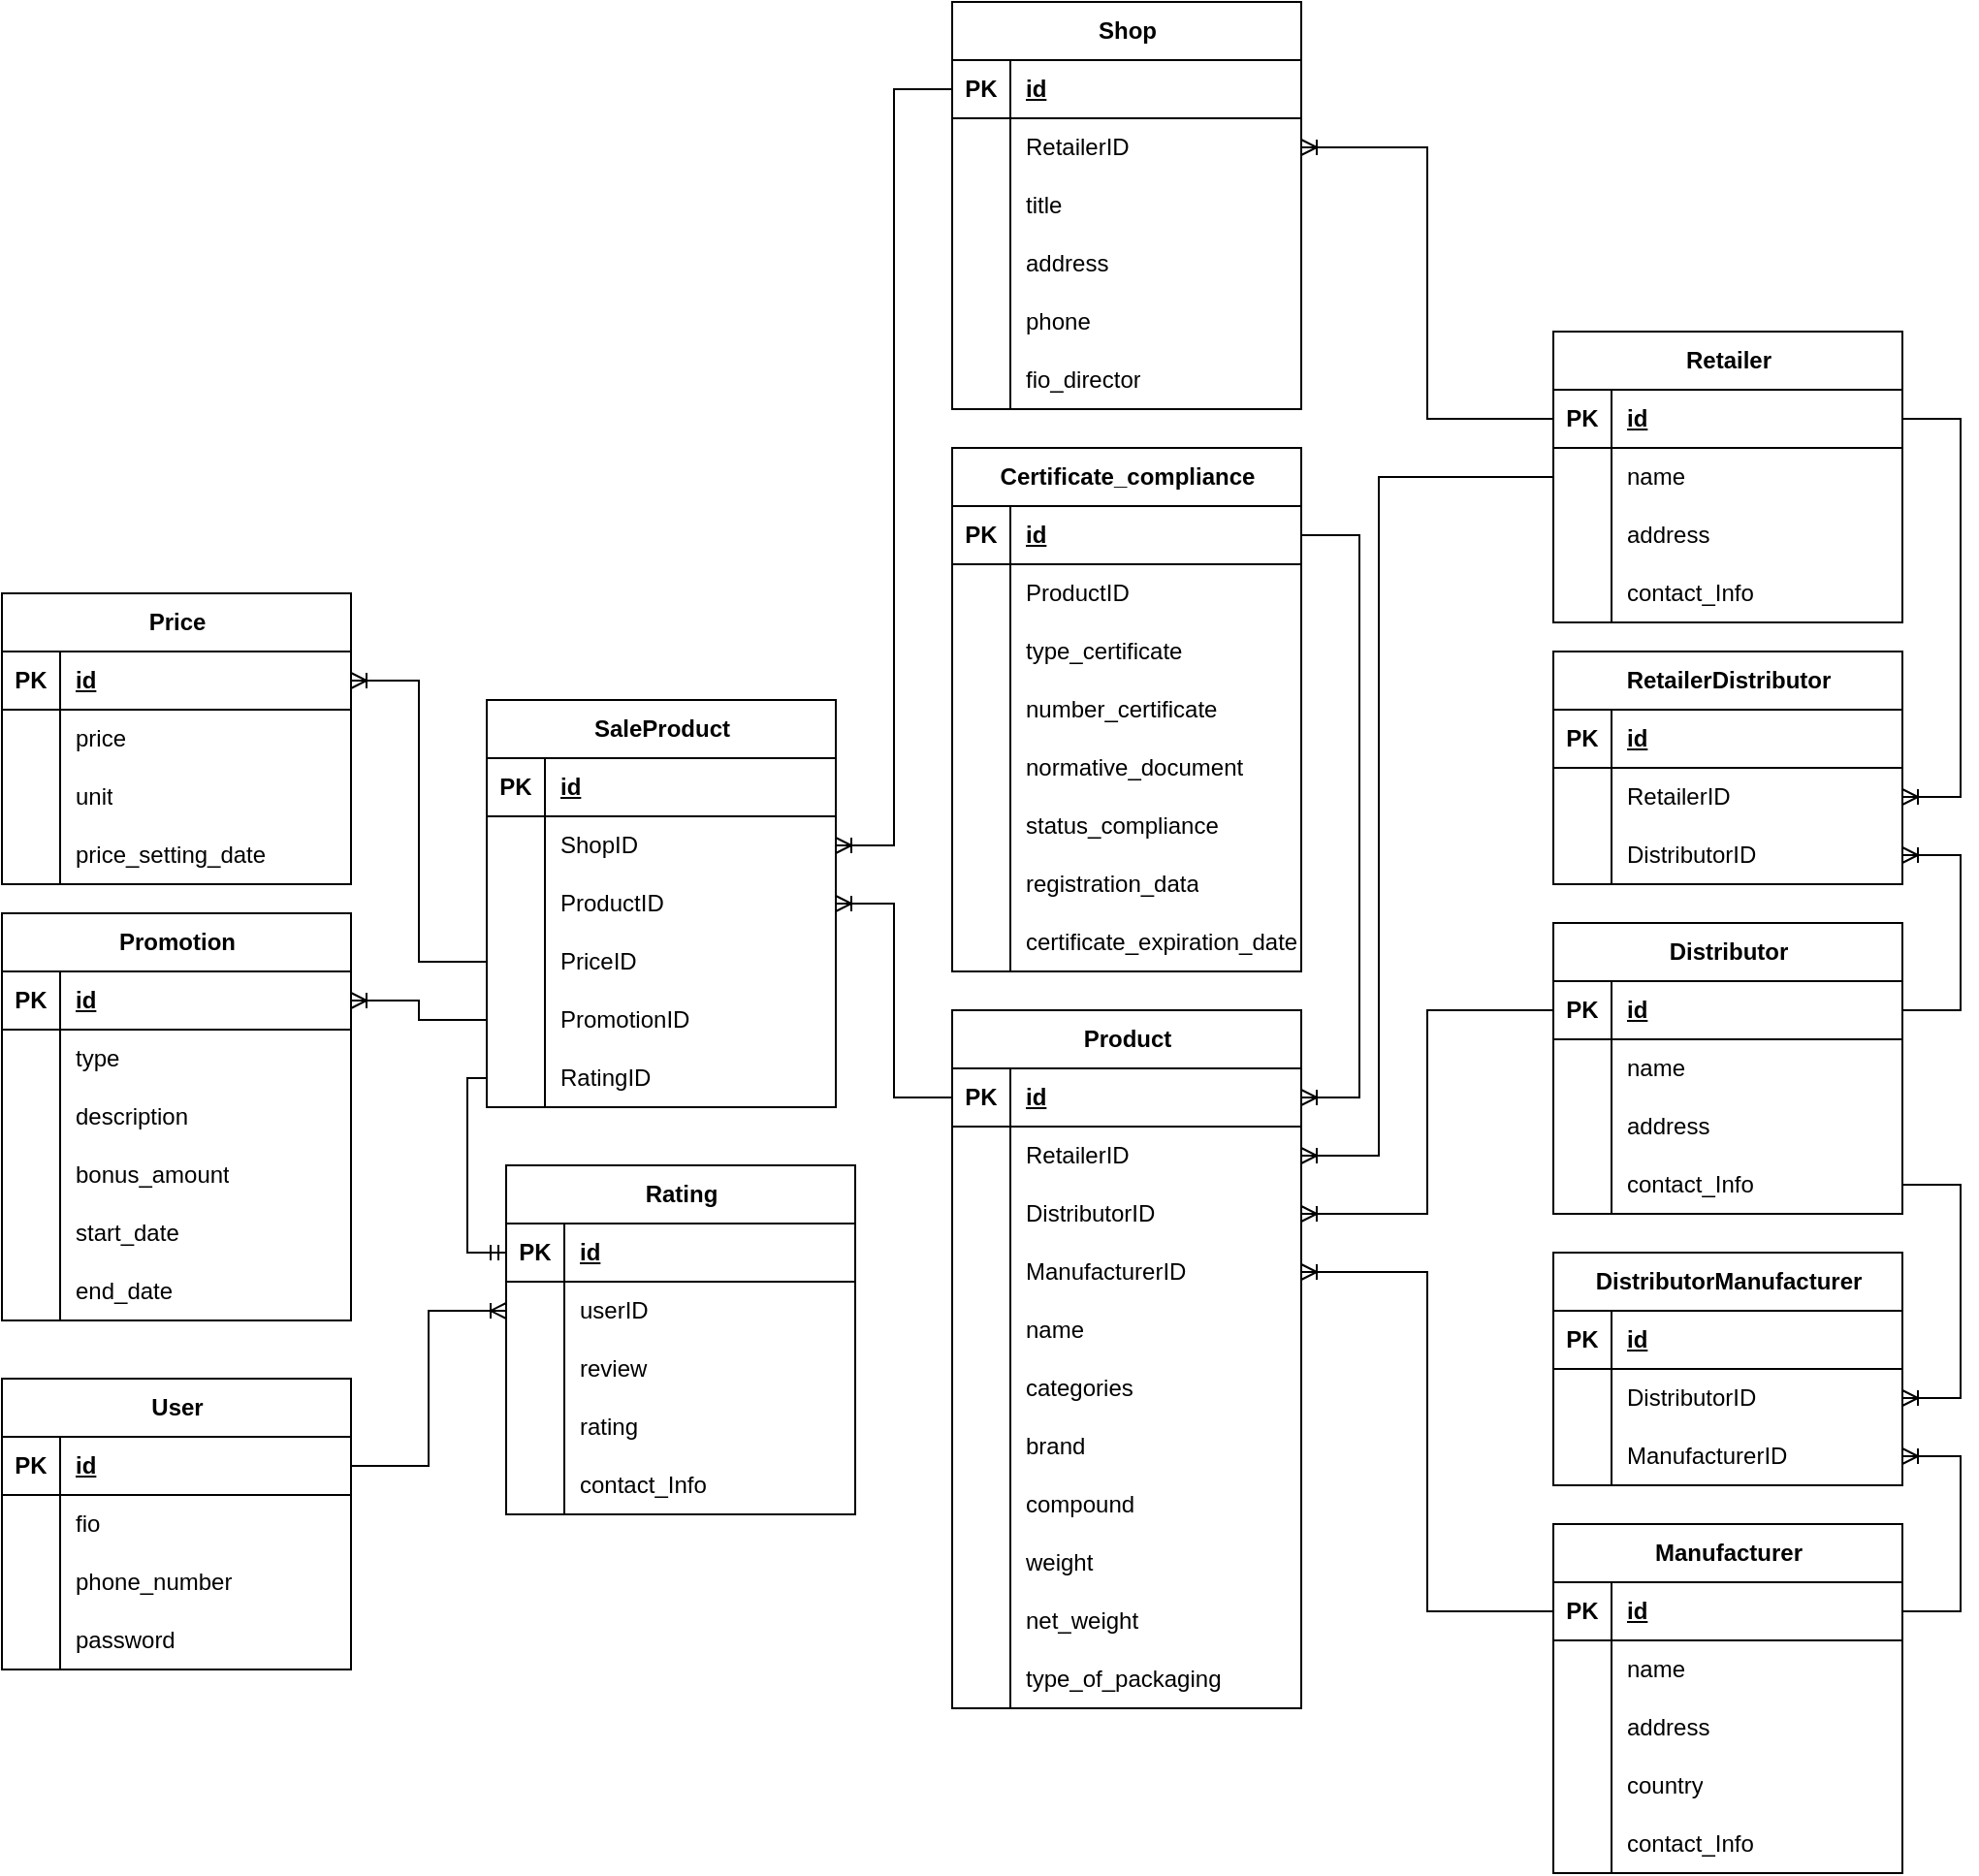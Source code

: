<mxfile version="23.1.5" type="device">
  <diagram name="Page-1" id="TdqJgRgk_zIglUZXh9ry">
    <mxGraphModel dx="2465" dy="2068" grid="1" gridSize="10" guides="1" tooltips="1" connect="1" arrows="1" fold="1" page="1" pageScale="1" pageWidth="850" pageHeight="1100" math="0" shadow="0">
      <root>
        <mxCell id="0" />
        <mxCell id="1" parent="0" />
        <mxCell id="OYdjM4A3y9vtWw3mJkx--1" value="Product" style="shape=table;startSize=30;container=1;collapsible=1;childLayout=tableLayout;fixedRows=1;rowLines=0;fontStyle=1;align=center;resizeLast=1;html=1;" parent="1" vertex="1">
          <mxGeometry x="200" y="110" width="180" height="360" as="geometry" />
        </mxCell>
        <mxCell id="OYdjM4A3y9vtWw3mJkx--2" value="" style="shape=tableRow;horizontal=0;startSize=0;swimlaneHead=0;swimlaneBody=0;fillColor=none;collapsible=0;dropTarget=0;points=[[0,0.5],[1,0.5]];portConstraint=eastwest;top=0;left=0;right=0;bottom=1;" parent="OYdjM4A3y9vtWw3mJkx--1" vertex="1">
          <mxGeometry y="30" width="180" height="30" as="geometry" />
        </mxCell>
        <mxCell id="OYdjM4A3y9vtWw3mJkx--3" value="PK" style="shape=partialRectangle;connectable=0;fillColor=none;top=0;left=0;bottom=0;right=0;fontStyle=1;overflow=hidden;whiteSpace=wrap;html=1;" parent="OYdjM4A3y9vtWw3mJkx--2" vertex="1">
          <mxGeometry width="30" height="30" as="geometry">
            <mxRectangle width="30" height="30" as="alternateBounds" />
          </mxGeometry>
        </mxCell>
        <mxCell id="OYdjM4A3y9vtWw3mJkx--4" value="id" style="shape=partialRectangle;connectable=0;fillColor=none;top=0;left=0;bottom=0;right=0;align=left;spacingLeft=6;fontStyle=5;overflow=hidden;whiteSpace=wrap;html=1;" parent="OYdjM4A3y9vtWw3mJkx--2" vertex="1">
          <mxGeometry x="30" width="150" height="30" as="geometry">
            <mxRectangle width="150" height="30" as="alternateBounds" />
          </mxGeometry>
        </mxCell>
        <mxCell id="OYdjM4A3y9vtWw3mJkx--5" value="" style="shape=tableRow;horizontal=0;startSize=0;swimlaneHead=0;swimlaneBody=0;fillColor=none;collapsible=0;dropTarget=0;points=[[0,0.5],[1,0.5]];portConstraint=eastwest;top=0;left=0;right=0;bottom=0;" parent="OYdjM4A3y9vtWw3mJkx--1" vertex="1">
          <mxGeometry y="60" width="180" height="30" as="geometry" />
        </mxCell>
        <mxCell id="OYdjM4A3y9vtWw3mJkx--6" value="" style="shape=partialRectangle;connectable=0;fillColor=none;top=0;left=0;bottom=0;right=0;editable=1;overflow=hidden;whiteSpace=wrap;html=1;" parent="OYdjM4A3y9vtWw3mJkx--5" vertex="1">
          <mxGeometry width="30" height="30" as="geometry">
            <mxRectangle width="30" height="30" as="alternateBounds" />
          </mxGeometry>
        </mxCell>
        <mxCell id="OYdjM4A3y9vtWw3mJkx--7" value="RetailerID" style="shape=partialRectangle;connectable=0;fillColor=none;top=0;left=0;bottom=0;right=0;align=left;spacingLeft=6;overflow=hidden;whiteSpace=wrap;html=1;" parent="OYdjM4A3y9vtWw3mJkx--5" vertex="1">
          <mxGeometry x="30" width="150" height="30" as="geometry">
            <mxRectangle width="150" height="30" as="alternateBounds" />
          </mxGeometry>
        </mxCell>
        <mxCell id="OYdjM4A3y9vtWw3mJkx--54" value="" style="shape=tableRow;horizontal=0;startSize=0;swimlaneHead=0;swimlaneBody=0;fillColor=none;collapsible=0;dropTarget=0;points=[[0,0.5],[1,0.5]];portConstraint=eastwest;top=0;left=0;right=0;bottom=0;" parent="OYdjM4A3y9vtWw3mJkx--1" vertex="1">
          <mxGeometry y="90" width="180" height="30" as="geometry" />
        </mxCell>
        <mxCell id="OYdjM4A3y9vtWw3mJkx--55" value="" style="shape=partialRectangle;connectable=0;fillColor=none;top=0;left=0;bottom=0;right=0;editable=1;overflow=hidden;whiteSpace=wrap;html=1;" parent="OYdjM4A3y9vtWw3mJkx--54" vertex="1">
          <mxGeometry width="30" height="30" as="geometry">
            <mxRectangle width="30" height="30" as="alternateBounds" />
          </mxGeometry>
        </mxCell>
        <mxCell id="OYdjM4A3y9vtWw3mJkx--56" value="DistributorID" style="shape=partialRectangle;connectable=0;fillColor=none;top=0;left=0;bottom=0;right=0;align=left;spacingLeft=6;overflow=hidden;whiteSpace=wrap;html=1;" parent="OYdjM4A3y9vtWw3mJkx--54" vertex="1">
          <mxGeometry x="30" width="150" height="30" as="geometry">
            <mxRectangle width="150" height="30" as="alternateBounds" />
          </mxGeometry>
        </mxCell>
        <mxCell id="OYdjM4A3y9vtWw3mJkx--71" value="" style="shape=tableRow;horizontal=0;startSize=0;swimlaneHead=0;swimlaneBody=0;fillColor=none;collapsible=0;dropTarget=0;points=[[0,0.5],[1,0.5]];portConstraint=eastwest;top=0;left=0;right=0;bottom=0;" parent="OYdjM4A3y9vtWw3mJkx--1" vertex="1">
          <mxGeometry y="120" width="180" height="30" as="geometry" />
        </mxCell>
        <mxCell id="OYdjM4A3y9vtWw3mJkx--72" value="" style="shape=partialRectangle;connectable=0;fillColor=none;top=0;left=0;bottom=0;right=0;editable=1;overflow=hidden;whiteSpace=wrap;html=1;" parent="OYdjM4A3y9vtWw3mJkx--71" vertex="1">
          <mxGeometry width="30" height="30" as="geometry">
            <mxRectangle width="30" height="30" as="alternateBounds" />
          </mxGeometry>
        </mxCell>
        <mxCell id="OYdjM4A3y9vtWw3mJkx--73" value="&lt;div style=&quot;text-align: center;&quot;&gt;&lt;span style=&quot;text-wrap: nowrap;&quot;&gt;ManufacturerID&lt;/span&gt;&lt;br&gt;&lt;/div&gt;" style="shape=partialRectangle;connectable=0;fillColor=none;top=0;left=0;bottom=0;right=0;align=left;spacingLeft=6;overflow=hidden;whiteSpace=wrap;html=1;" parent="OYdjM4A3y9vtWw3mJkx--71" vertex="1">
          <mxGeometry x="30" width="150" height="30" as="geometry">
            <mxRectangle width="150" height="30" as="alternateBounds" />
          </mxGeometry>
        </mxCell>
        <mxCell id="OYdjM4A3y9vtWw3mJkx--243" value="" style="shape=tableRow;horizontal=0;startSize=0;swimlaneHead=0;swimlaneBody=0;fillColor=none;collapsible=0;dropTarget=0;points=[[0,0.5],[1,0.5]];portConstraint=eastwest;top=0;left=0;right=0;bottom=0;" parent="OYdjM4A3y9vtWw3mJkx--1" vertex="1">
          <mxGeometry y="150" width="180" height="30" as="geometry" />
        </mxCell>
        <mxCell id="OYdjM4A3y9vtWw3mJkx--244" value="" style="shape=partialRectangle;connectable=0;fillColor=none;top=0;left=0;bottom=0;right=0;editable=1;overflow=hidden;whiteSpace=wrap;html=1;" parent="OYdjM4A3y9vtWw3mJkx--243" vertex="1">
          <mxGeometry width="30" height="30" as="geometry">
            <mxRectangle width="30" height="30" as="alternateBounds" />
          </mxGeometry>
        </mxCell>
        <mxCell id="OYdjM4A3y9vtWw3mJkx--245" value="name" style="shape=partialRectangle;connectable=0;fillColor=none;top=0;left=0;bottom=0;right=0;align=left;spacingLeft=6;overflow=hidden;whiteSpace=wrap;html=1;" parent="OYdjM4A3y9vtWw3mJkx--243" vertex="1">
          <mxGeometry x="30" width="150" height="30" as="geometry">
            <mxRectangle width="150" height="30" as="alternateBounds" />
          </mxGeometry>
        </mxCell>
        <mxCell id="OYdjM4A3y9vtWw3mJkx--8" value="" style="shape=tableRow;horizontal=0;startSize=0;swimlaneHead=0;swimlaneBody=0;fillColor=none;collapsible=0;dropTarget=0;points=[[0,0.5],[1,0.5]];portConstraint=eastwest;top=0;left=0;right=0;bottom=0;" parent="OYdjM4A3y9vtWw3mJkx--1" vertex="1">
          <mxGeometry y="180" width="180" height="30" as="geometry" />
        </mxCell>
        <mxCell id="OYdjM4A3y9vtWw3mJkx--9" value="" style="shape=partialRectangle;connectable=0;fillColor=none;top=0;left=0;bottom=0;right=0;editable=1;overflow=hidden;whiteSpace=wrap;html=1;" parent="OYdjM4A3y9vtWw3mJkx--8" vertex="1">
          <mxGeometry width="30" height="30" as="geometry">
            <mxRectangle width="30" height="30" as="alternateBounds" />
          </mxGeometry>
        </mxCell>
        <mxCell id="OYdjM4A3y9vtWw3mJkx--10" value="categories" style="shape=partialRectangle;connectable=0;fillColor=none;top=0;left=0;bottom=0;right=0;align=left;spacingLeft=6;overflow=hidden;whiteSpace=wrap;html=1;" parent="OYdjM4A3y9vtWw3mJkx--8" vertex="1">
          <mxGeometry x="30" width="150" height="30" as="geometry">
            <mxRectangle width="150" height="30" as="alternateBounds" />
          </mxGeometry>
        </mxCell>
        <mxCell id="OYdjM4A3y9vtWw3mJkx--11" value="" style="shape=tableRow;horizontal=0;startSize=0;swimlaneHead=0;swimlaneBody=0;fillColor=none;collapsible=0;dropTarget=0;points=[[0,0.5],[1,0.5]];portConstraint=eastwest;top=0;left=0;right=0;bottom=0;" parent="OYdjM4A3y9vtWw3mJkx--1" vertex="1">
          <mxGeometry y="210" width="180" height="30" as="geometry" />
        </mxCell>
        <mxCell id="OYdjM4A3y9vtWw3mJkx--12" value="" style="shape=partialRectangle;connectable=0;fillColor=none;top=0;left=0;bottom=0;right=0;editable=1;overflow=hidden;whiteSpace=wrap;html=1;" parent="OYdjM4A3y9vtWw3mJkx--11" vertex="1">
          <mxGeometry width="30" height="30" as="geometry">
            <mxRectangle width="30" height="30" as="alternateBounds" />
          </mxGeometry>
        </mxCell>
        <mxCell id="OYdjM4A3y9vtWw3mJkx--13" value="brand" style="shape=partialRectangle;connectable=0;fillColor=none;top=0;left=0;bottom=0;right=0;align=left;spacingLeft=6;overflow=hidden;whiteSpace=wrap;html=1;" parent="OYdjM4A3y9vtWw3mJkx--11" vertex="1">
          <mxGeometry x="30" width="150" height="30" as="geometry">
            <mxRectangle width="150" height="30" as="alternateBounds" />
          </mxGeometry>
        </mxCell>
        <mxCell id="OYdjM4A3y9vtWw3mJkx--14" value="" style="shape=tableRow;horizontal=0;startSize=0;swimlaneHead=0;swimlaneBody=0;fillColor=none;collapsible=0;dropTarget=0;points=[[0,0.5],[1,0.5]];portConstraint=eastwest;top=0;left=0;right=0;bottom=0;" parent="OYdjM4A3y9vtWw3mJkx--1" vertex="1">
          <mxGeometry y="240" width="180" height="30" as="geometry" />
        </mxCell>
        <mxCell id="OYdjM4A3y9vtWw3mJkx--15" value="" style="shape=partialRectangle;connectable=0;fillColor=none;top=0;left=0;bottom=0;right=0;editable=1;overflow=hidden;whiteSpace=wrap;html=1;" parent="OYdjM4A3y9vtWw3mJkx--14" vertex="1">
          <mxGeometry width="30" height="30" as="geometry">
            <mxRectangle width="30" height="30" as="alternateBounds" />
          </mxGeometry>
        </mxCell>
        <mxCell id="OYdjM4A3y9vtWw3mJkx--16" value="compound" style="shape=partialRectangle;connectable=0;fillColor=none;top=0;left=0;bottom=0;right=0;align=left;spacingLeft=6;overflow=hidden;whiteSpace=wrap;html=1;" parent="OYdjM4A3y9vtWw3mJkx--14" vertex="1">
          <mxGeometry x="30" width="150" height="30" as="geometry">
            <mxRectangle width="150" height="30" as="alternateBounds" />
          </mxGeometry>
        </mxCell>
        <mxCell id="OYdjM4A3y9vtWw3mJkx--20" value="" style="shape=tableRow;horizontal=0;startSize=0;swimlaneHead=0;swimlaneBody=0;fillColor=none;collapsible=0;dropTarget=0;points=[[0,0.5],[1,0.5]];portConstraint=eastwest;top=0;left=0;right=0;bottom=0;" parent="OYdjM4A3y9vtWw3mJkx--1" vertex="1">
          <mxGeometry y="270" width="180" height="30" as="geometry" />
        </mxCell>
        <mxCell id="OYdjM4A3y9vtWw3mJkx--21" value="" style="shape=partialRectangle;connectable=0;fillColor=none;top=0;left=0;bottom=0;right=0;editable=1;overflow=hidden;whiteSpace=wrap;html=1;" parent="OYdjM4A3y9vtWw3mJkx--20" vertex="1">
          <mxGeometry width="30" height="30" as="geometry">
            <mxRectangle width="30" height="30" as="alternateBounds" />
          </mxGeometry>
        </mxCell>
        <mxCell id="OYdjM4A3y9vtWw3mJkx--22" value="weight" style="shape=partialRectangle;connectable=0;fillColor=none;top=0;left=0;bottom=0;right=0;align=left;spacingLeft=6;overflow=hidden;whiteSpace=wrap;html=1;" parent="OYdjM4A3y9vtWw3mJkx--20" vertex="1">
          <mxGeometry x="30" width="150" height="30" as="geometry">
            <mxRectangle width="150" height="30" as="alternateBounds" />
          </mxGeometry>
        </mxCell>
        <mxCell id="OYdjM4A3y9vtWw3mJkx--23" value="" style="shape=tableRow;horizontal=0;startSize=0;swimlaneHead=0;swimlaneBody=0;fillColor=none;collapsible=0;dropTarget=0;points=[[0,0.5],[1,0.5]];portConstraint=eastwest;top=0;left=0;right=0;bottom=0;" parent="OYdjM4A3y9vtWw3mJkx--1" vertex="1">
          <mxGeometry y="300" width="180" height="30" as="geometry" />
        </mxCell>
        <mxCell id="OYdjM4A3y9vtWw3mJkx--24" value="" style="shape=partialRectangle;connectable=0;fillColor=none;top=0;left=0;bottom=0;right=0;editable=1;overflow=hidden;whiteSpace=wrap;html=1;" parent="OYdjM4A3y9vtWw3mJkx--23" vertex="1">
          <mxGeometry width="30" height="30" as="geometry">
            <mxRectangle width="30" height="30" as="alternateBounds" />
          </mxGeometry>
        </mxCell>
        <mxCell id="OYdjM4A3y9vtWw3mJkx--25" value="net_weight" style="shape=partialRectangle;connectable=0;fillColor=none;top=0;left=0;bottom=0;right=0;align=left;spacingLeft=6;overflow=hidden;whiteSpace=wrap;html=1;" parent="OYdjM4A3y9vtWw3mJkx--23" vertex="1">
          <mxGeometry x="30" width="150" height="30" as="geometry">
            <mxRectangle width="150" height="30" as="alternateBounds" />
          </mxGeometry>
        </mxCell>
        <mxCell id="OYdjM4A3y9vtWw3mJkx--26" value="" style="shape=tableRow;horizontal=0;startSize=0;swimlaneHead=0;swimlaneBody=0;fillColor=none;collapsible=0;dropTarget=0;points=[[0,0.5],[1,0.5]];portConstraint=eastwest;top=0;left=0;right=0;bottom=0;" parent="OYdjM4A3y9vtWw3mJkx--1" vertex="1">
          <mxGeometry y="330" width="180" height="30" as="geometry" />
        </mxCell>
        <mxCell id="OYdjM4A3y9vtWw3mJkx--27" value="" style="shape=partialRectangle;connectable=0;fillColor=none;top=0;left=0;bottom=0;right=0;editable=1;overflow=hidden;whiteSpace=wrap;html=1;" parent="OYdjM4A3y9vtWw3mJkx--26" vertex="1">
          <mxGeometry width="30" height="30" as="geometry">
            <mxRectangle width="30" height="30" as="alternateBounds" />
          </mxGeometry>
        </mxCell>
        <mxCell id="OYdjM4A3y9vtWw3mJkx--28" value="type_of_packaging" style="shape=partialRectangle;connectable=0;fillColor=none;top=0;left=0;bottom=0;right=0;align=left;spacingLeft=6;overflow=hidden;whiteSpace=wrap;html=1;" parent="OYdjM4A3y9vtWw3mJkx--26" vertex="1">
          <mxGeometry x="30" width="150" height="30" as="geometry">
            <mxRectangle width="150" height="30" as="alternateBounds" />
          </mxGeometry>
        </mxCell>
        <mxCell id="OYdjM4A3y9vtWw3mJkx--29" value="Retailer" style="shape=table;startSize=30;container=1;collapsible=1;childLayout=tableLayout;fixedRows=1;rowLines=0;fontStyle=1;align=center;resizeLast=1;html=1;" parent="1" vertex="1">
          <mxGeometry x="510" y="-240" width="180" height="150" as="geometry" />
        </mxCell>
        <mxCell id="OYdjM4A3y9vtWw3mJkx--30" value="" style="shape=tableRow;horizontal=0;startSize=0;swimlaneHead=0;swimlaneBody=0;fillColor=none;collapsible=0;dropTarget=0;points=[[0,0.5],[1,0.5]];portConstraint=eastwest;top=0;left=0;right=0;bottom=1;" parent="OYdjM4A3y9vtWw3mJkx--29" vertex="1">
          <mxGeometry y="30" width="180" height="30" as="geometry" />
        </mxCell>
        <mxCell id="OYdjM4A3y9vtWw3mJkx--31" value="PK" style="shape=partialRectangle;connectable=0;fillColor=none;top=0;left=0;bottom=0;right=0;fontStyle=1;overflow=hidden;whiteSpace=wrap;html=1;" parent="OYdjM4A3y9vtWw3mJkx--30" vertex="1">
          <mxGeometry width="30" height="30" as="geometry">
            <mxRectangle width="30" height="30" as="alternateBounds" />
          </mxGeometry>
        </mxCell>
        <mxCell id="OYdjM4A3y9vtWw3mJkx--32" value="id" style="shape=partialRectangle;connectable=0;fillColor=none;top=0;left=0;bottom=0;right=0;align=left;spacingLeft=6;fontStyle=5;overflow=hidden;whiteSpace=wrap;html=1;" parent="OYdjM4A3y9vtWw3mJkx--30" vertex="1">
          <mxGeometry x="30" width="150" height="30" as="geometry">
            <mxRectangle width="150" height="30" as="alternateBounds" />
          </mxGeometry>
        </mxCell>
        <mxCell id="OYdjM4A3y9vtWw3mJkx--33" value="" style="shape=tableRow;horizontal=0;startSize=0;swimlaneHead=0;swimlaneBody=0;fillColor=none;collapsible=0;dropTarget=0;points=[[0,0.5],[1,0.5]];portConstraint=eastwest;top=0;left=0;right=0;bottom=0;" parent="OYdjM4A3y9vtWw3mJkx--29" vertex="1">
          <mxGeometry y="60" width="180" height="30" as="geometry" />
        </mxCell>
        <mxCell id="OYdjM4A3y9vtWw3mJkx--34" value="" style="shape=partialRectangle;connectable=0;fillColor=none;top=0;left=0;bottom=0;right=0;editable=1;overflow=hidden;whiteSpace=wrap;html=1;" parent="OYdjM4A3y9vtWw3mJkx--33" vertex="1">
          <mxGeometry width="30" height="30" as="geometry">
            <mxRectangle width="30" height="30" as="alternateBounds" />
          </mxGeometry>
        </mxCell>
        <mxCell id="OYdjM4A3y9vtWw3mJkx--35" value="name" style="shape=partialRectangle;connectable=0;fillColor=none;top=0;left=0;bottom=0;right=0;align=left;spacingLeft=6;overflow=hidden;whiteSpace=wrap;html=1;" parent="OYdjM4A3y9vtWw3mJkx--33" vertex="1">
          <mxGeometry x="30" width="150" height="30" as="geometry">
            <mxRectangle width="150" height="30" as="alternateBounds" />
          </mxGeometry>
        </mxCell>
        <mxCell id="OYdjM4A3y9vtWw3mJkx--36" value="" style="shape=tableRow;horizontal=0;startSize=0;swimlaneHead=0;swimlaneBody=0;fillColor=none;collapsible=0;dropTarget=0;points=[[0,0.5],[1,0.5]];portConstraint=eastwest;top=0;left=0;right=0;bottom=0;" parent="OYdjM4A3y9vtWw3mJkx--29" vertex="1">
          <mxGeometry y="90" width="180" height="30" as="geometry" />
        </mxCell>
        <mxCell id="OYdjM4A3y9vtWw3mJkx--37" value="" style="shape=partialRectangle;connectable=0;fillColor=none;top=0;left=0;bottom=0;right=0;editable=1;overflow=hidden;whiteSpace=wrap;html=1;" parent="OYdjM4A3y9vtWw3mJkx--36" vertex="1">
          <mxGeometry width="30" height="30" as="geometry">
            <mxRectangle width="30" height="30" as="alternateBounds" />
          </mxGeometry>
        </mxCell>
        <mxCell id="OYdjM4A3y9vtWw3mJkx--38" value="address" style="shape=partialRectangle;connectable=0;fillColor=none;top=0;left=0;bottom=0;right=0;align=left;spacingLeft=6;overflow=hidden;whiteSpace=wrap;html=1;" parent="OYdjM4A3y9vtWw3mJkx--36" vertex="1">
          <mxGeometry x="30" width="150" height="30" as="geometry">
            <mxRectangle width="150" height="30" as="alternateBounds" />
          </mxGeometry>
        </mxCell>
        <mxCell id="OYdjM4A3y9vtWw3mJkx--39" value="" style="shape=tableRow;horizontal=0;startSize=0;swimlaneHead=0;swimlaneBody=0;fillColor=none;collapsible=0;dropTarget=0;points=[[0,0.5],[1,0.5]];portConstraint=eastwest;top=0;left=0;right=0;bottom=0;" parent="OYdjM4A3y9vtWw3mJkx--29" vertex="1">
          <mxGeometry y="120" width="180" height="30" as="geometry" />
        </mxCell>
        <mxCell id="OYdjM4A3y9vtWw3mJkx--40" value="" style="shape=partialRectangle;connectable=0;fillColor=none;top=0;left=0;bottom=0;right=0;editable=1;overflow=hidden;whiteSpace=wrap;html=1;" parent="OYdjM4A3y9vtWw3mJkx--39" vertex="1">
          <mxGeometry width="30" height="30" as="geometry">
            <mxRectangle width="30" height="30" as="alternateBounds" />
          </mxGeometry>
        </mxCell>
        <mxCell id="OYdjM4A3y9vtWw3mJkx--41" value="contact_Info" style="shape=partialRectangle;connectable=0;fillColor=none;top=0;left=0;bottom=0;right=0;align=left;spacingLeft=6;overflow=hidden;whiteSpace=wrap;html=1;" parent="OYdjM4A3y9vtWw3mJkx--39" vertex="1">
          <mxGeometry x="30" width="150" height="30" as="geometry">
            <mxRectangle width="150" height="30" as="alternateBounds" />
          </mxGeometry>
        </mxCell>
        <mxCell id="OYdjM4A3y9vtWw3mJkx--58" value="Distributor" style="shape=table;startSize=30;container=1;collapsible=1;childLayout=tableLayout;fixedRows=1;rowLines=0;fontStyle=1;align=center;resizeLast=1;html=1;" parent="1" vertex="1">
          <mxGeometry x="510" y="65" width="180" height="150" as="geometry" />
        </mxCell>
        <mxCell id="OYdjM4A3y9vtWw3mJkx--59" value="" style="shape=tableRow;horizontal=0;startSize=0;swimlaneHead=0;swimlaneBody=0;fillColor=none;collapsible=0;dropTarget=0;points=[[0,0.5],[1,0.5]];portConstraint=eastwest;top=0;left=0;right=0;bottom=1;" parent="OYdjM4A3y9vtWw3mJkx--58" vertex="1">
          <mxGeometry y="30" width="180" height="30" as="geometry" />
        </mxCell>
        <mxCell id="OYdjM4A3y9vtWw3mJkx--60" value="PK" style="shape=partialRectangle;connectable=0;fillColor=none;top=0;left=0;bottom=0;right=0;fontStyle=1;overflow=hidden;whiteSpace=wrap;html=1;" parent="OYdjM4A3y9vtWw3mJkx--59" vertex="1">
          <mxGeometry width="30" height="30" as="geometry">
            <mxRectangle width="30" height="30" as="alternateBounds" />
          </mxGeometry>
        </mxCell>
        <mxCell id="OYdjM4A3y9vtWw3mJkx--61" value="id" style="shape=partialRectangle;connectable=0;fillColor=none;top=0;left=0;bottom=0;right=0;align=left;spacingLeft=6;fontStyle=5;overflow=hidden;whiteSpace=wrap;html=1;" parent="OYdjM4A3y9vtWw3mJkx--59" vertex="1">
          <mxGeometry x="30" width="150" height="30" as="geometry">
            <mxRectangle width="150" height="30" as="alternateBounds" />
          </mxGeometry>
        </mxCell>
        <mxCell id="OYdjM4A3y9vtWw3mJkx--62" value="" style="shape=tableRow;horizontal=0;startSize=0;swimlaneHead=0;swimlaneBody=0;fillColor=none;collapsible=0;dropTarget=0;points=[[0,0.5],[1,0.5]];portConstraint=eastwest;top=0;left=0;right=0;bottom=0;" parent="OYdjM4A3y9vtWw3mJkx--58" vertex="1">
          <mxGeometry y="60" width="180" height="30" as="geometry" />
        </mxCell>
        <mxCell id="OYdjM4A3y9vtWw3mJkx--63" value="" style="shape=partialRectangle;connectable=0;fillColor=none;top=0;left=0;bottom=0;right=0;editable=1;overflow=hidden;whiteSpace=wrap;html=1;" parent="OYdjM4A3y9vtWw3mJkx--62" vertex="1">
          <mxGeometry width="30" height="30" as="geometry">
            <mxRectangle width="30" height="30" as="alternateBounds" />
          </mxGeometry>
        </mxCell>
        <mxCell id="OYdjM4A3y9vtWw3mJkx--64" value="name" style="shape=partialRectangle;connectable=0;fillColor=none;top=0;left=0;bottom=0;right=0;align=left;spacingLeft=6;overflow=hidden;whiteSpace=wrap;html=1;" parent="OYdjM4A3y9vtWw3mJkx--62" vertex="1">
          <mxGeometry x="30" width="150" height="30" as="geometry">
            <mxRectangle width="150" height="30" as="alternateBounds" />
          </mxGeometry>
        </mxCell>
        <mxCell id="OYdjM4A3y9vtWw3mJkx--65" value="" style="shape=tableRow;horizontal=0;startSize=0;swimlaneHead=0;swimlaneBody=0;fillColor=none;collapsible=0;dropTarget=0;points=[[0,0.5],[1,0.5]];portConstraint=eastwest;top=0;left=0;right=0;bottom=0;" parent="OYdjM4A3y9vtWw3mJkx--58" vertex="1">
          <mxGeometry y="90" width="180" height="30" as="geometry" />
        </mxCell>
        <mxCell id="OYdjM4A3y9vtWw3mJkx--66" value="" style="shape=partialRectangle;connectable=0;fillColor=none;top=0;left=0;bottom=0;right=0;editable=1;overflow=hidden;whiteSpace=wrap;html=1;" parent="OYdjM4A3y9vtWw3mJkx--65" vertex="1">
          <mxGeometry width="30" height="30" as="geometry">
            <mxRectangle width="30" height="30" as="alternateBounds" />
          </mxGeometry>
        </mxCell>
        <mxCell id="OYdjM4A3y9vtWw3mJkx--67" value="address" style="shape=partialRectangle;connectable=0;fillColor=none;top=0;left=0;bottom=0;right=0;align=left;spacingLeft=6;overflow=hidden;whiteSpace=wrap;html=1;" parent="OYdjM4A3y9vtWw3mJkx--65" vertex="1">
          <mxGeometry x="30" width="150" height="30" as="geometry">
            <mxRectangle width="150" height="30" as="alternateBounds" />
          </mxGeometry>
        </mxCell>
        <mxCell id="OYdjM4A3y9vtWw3mJkx--68" value="" style="shape=tableRow;horizontal=0;startSize=0;swimlaneHead=0;swimlaneBody=0;fillColor=none;collapsible=0;dropTarget=0;points=[[0,0.5],[1,0.5]];portConstraint=eastwest;top=0;left=0;right=0;bottom=0;" parent="OYdjM4A3y9vtWw3mJkx--58" vertex="1">
          <mxGeometry y="120" width="180" height="30" as="geometry" />
        </mxCell>
        <mxCell id="OYdjM4A3y9vtWw3mJkx--69" value="" style="shape=partialRectangle;connectable=0;fillColor=none;top=0;left=0;bottom=0;right=0;editable=1;overflow=hidden;whiteSpace=wrap;html=1;" parent="OYdjM4A3y9vtWw3mJkx--68" vertex="1">
          <mxGeometry width="30" height="30" as="geometry">
            <mxRectangle width="30" height="30" as="alternateBounds" />
          </mxGeometry>
        </mxCell>
        <mxCell id="OYdjM4A3y9vtWw3mJkx--70" value="contact_Info" style="shape=partialRectangle;connectable=0;fillColor=none;top=0;left=0;bottom=0;right=0;align=left;spacingLeft=6;overflow=hidden;whiteSpace=wrap;html=1;" parent="OYdjM4A3y9vtWw3mJkx--68" vertex="1">
          <mxGeometry x="30" width="150" height="30" as="geometry">
            <mxRectangle width="150" height="30" as="alternateBounds" />
          </mxGeometry>
        </mxCell>
        <mxCell id="OYdjM4A3y9vtWw3mJkx--74" value="" style="edgeStyle=orthogonalEdgeStyle;fontSize=12;html=1;endArrow=ERoneToMany;rounded=0;entryX=1;entryY=0.5;entryDx=0;entryDy=0;exitX=0;exitY=0.5;exitDx=0;exitDy=0;" parent="1" source="OYdjM4A3y9vtWw3mJkx--59" target="OYdjM4A3y9vtWw3mJkx--54" edge="1">
          <mxGeometry width="100" height="100" relative="1" as="geometry">
            <mxPoint x="260" y="310" as="sourcePoint" />
            <mxPoint x="360" y="210" as="targetPoint" />
          </mxGeometry>
        </mxCell>
        <mxCell id="OYdjM4A3y9vtWw3mJkx--75" value="Manufacturer" style="shape=table;startSize=30;container=1;collapsible=1;childLayout=tableLayout;fixedRows=1;rowLines=0;fontStyle=1;align=center;resizeLast=1;html=1;" parent="1" vertex="1">
          <mxGeometry x="510" y="375" width="180" height="180" as="geometry" />
        </mxCell>
        <mxCell id="OYdjM4A3y9vtWw3mJkx--76" value="" style="shape=tableRow;horizontal=0;startSize=0;swimlaneHead=0;swimlaneBody=0;fillColor=none;collapsible=0;dropTarget=0;points=[[0,0.5],[1,0.5]];portConstraint=eastwest;top=0;left=0;right=0;bottom=1;" parent="OYdjM4A3y9vtWw3mJkx--75" vertex="1">
          <mxGeometry y="30" width="180" height="30" as="geometry" />
        </mxCell>
        <mxCell id="OYdjM4A3y9vtWw3mJkx--77" value="PK" style="shape=partialRectangle;connectable=0;fillColor=none;top=0;left=0;bottom=0;right=0;fontStyle=1;overflow=hidden;whiteSpace=wrap;html=1;" parent="OYdjM4A3y9vtWw3mJkx--76" vertex="1">
          <mxGeometry width="30" height="30" as="geometry">
            <mxRectangle width="30" height="30" as="alternateBounds" />
          </mxGeometry>
        </mxCell>
        <mxCell id="OYdjM4A3y9vtWw3mJkx--78" value="id" style="shape=partialRectangle;connectable=0;fillColor=none;top=0;left=0;bottom=0;right=0;align=left;spacingLeft=6;fontStyle=5;overflow=hidden;whiteSpace=wrap;html=1;" parent="OYdjM4A3y9vtWw3mJkx--76" vertex="1">
          <mxGeometry x="30" width="150" height="30" as="geometry">
            <mxRectangle width="150" height="30" as="alternateBounds" />
          </mxGeometry>
        </mxCell>
        <mxCell id="OYdjM4A3y9vtWw3mJkx--79" value="" style="shape=tableRow;horizontal=0;startSize=0;swimlaneHead=0;swimlaneBody=0;fillColor=none;collapsible=0;dropTarget=0;points=[[0,0.5],[1,0.5]];portConstraint=eastwest;top=0;left=0;right=0;bottom=0;" parent="OYdjM4A3y9vtWw3mJkx--75" vertex="1">
          <mxGeometry y="60" width="180" height="30" as="geometry" />
        </mxCell>
        <mxCell id="OYdjM4A3y9vtWw3mJkx--80" value="" style="shape=partialRectangle;connectable=0;fillColor=none;top=0;left=0;bottom=0;right=0;editable=1;overflow=hidden;whiteSpace=wrap;html=1;" parent="OYdjM4A3y9vtWw3mJkx--79" vertex="1">
          <mxGeometry width="30" height="30" as="geometry">
            <mxRectangle width="30" height="30" as="alternateBounds" />
          </mxGeometry>
        </mxCell>
        <mxCell id="OYdjM4A3y9vtWw3mJkx--81" value="name" style="shape=partialRectangle;connectable=0;fillColor=none;top=0;left=0;bottom=0;right=0;align=left;spacingLeft=6;overflow=hidden;whiteSpace=wrap;html=1;" parent="OYdjM4A3y9vtWw3mJkx--79" vertex="1">
          <mxGeometry x="30" width="150" height="30" as="geometry">
            <mxRectangle width="150" height="30" as="alternateBounds" />
          </mxGeometry>
        </mxCell>
        <mxCell id="OYdjM4A3y9vtWw3mJkx--82" value="" style="shape=tableRow;horizontal=0;startSize=0;swimlaneHead=0;swimlaneBody=0;fillColor=none;collapsible=0;dropTarget=0;points=[[0,0.5],[1,0.5]];portConstraint=eastwest;top=0;left=0;right=0;bottom=0;" parent="OYdjM4A3y9vtWw3mJkx--75" vertex="1">
          <mxGeometry y="90" width="180" height="30" as="geometry" />
        </mxCell>
        <mxCell id="OYdjM4A3y9vtWw3mJkx--83" value="" style="shape=partialRectangle;connectable=0;fillColor=none;top=0;left=0;bottom=0;right=0;editable=1;overflow=hidden;whiteSpace=wrap;html=1;" parent="OYdjM4A3y9vtWw3mJkx--82" vertex="1">
          <mxGeometry width="30" height="30" as="geometry">
            <mxRectangle width="30" height="30" as="alternateBounds" />
          </mxGeometry>
        </mxCell>
        <mxCell id="OYdjM4A3y9vtWw3mJkx--84" value="address" style="shape=partialRectangle;connectable=0;fillColor=none;top=0;left=0;bottom=0;right=0;align=left;spacingLeft=6;overflow=hidden;whiteSpace=wrap;html=1;" parent="OYdjM4A3y9vtWw3mJkx--82" vertex="1">
          <mxGeometry x="30" width="150" height="30" as="geometry">
            <mxRectangle width="150" height="30" as="alternateBounds" />
          </mxGeometry>
        </mxCell>
        <mxCell id="OYdjM4A3y9vtWw3mJkx--88" value="" style="shape=tableRow;horizontal=0;startSize=0;swimlaneHead=0;swimlaneBody=0;fillColor=none;collapsible=0;dropTarget=0;points=[[0,0.5],[1,0.5]];portConstraint=eastwest;top=0;left=0;right=0;bottom=0;" parent="OYdjM4A3y9vtWw3mJkx--75" vertex="1">
          <mxGeometry y="120" width="180" height="30" as="geometry" />
        </mxCell>
        <mxCell id="OYdjM4A3y9vtWw3mJkx--89" value="" style="shape=partialRectangle;connectable=0;fillColor=none;top=0;left=0;bottom=0;right=0;editable=1;overflow=hidden;whiteSpace=wrap;html=1;" parent="OYdjM4A3y9vtWw3mJkx--88" vertex="1">
          <mxGeometry width="30" height="30" as="geometry">
            <mxRectangle width="30" height="30" as="alternateBounds" />
          </mxGeometry>
        </mxCell>
        <mxCell id="OYdjM4A3y9vtWw3mJkx--90" value="country" style="shape=partialRectangle;connectable=0;fillColor=none;top=0;left=0;bottom=0;right=0;align=left;spacingLeft=6;overflow=hidden;whiteSpace=wrap;html=1;" parent="OYdjM4A3y9vtWw3mJkx--88" vertex="1">
          <mxGeometry x="30" width="150" height="30" as="geometry">
            <mxRectangle width="150" height="30" as="alternateBounds" />
          </mxGeometry>
        </mxCell>
        <mxCell id="OYdjM4A3y9vtWw3mJkx--85" value="" style="shape=tableRow;horizontal=0;startSize=0;swimlaneHead=0;swimlaneBody=0;fillColor=none;collapsible=0;dropTarget=0;points=[[0,0.5],[1,0.5]];portConstraint=eastwest;top=0;left=0;right=0;bottom=0;" parent="OYdjM4A3y9vtWw3mJkx--75" vertex="1">
          <mxGeometry y="150" width="180" height="30" as="geometry" />
        </mxCell>
        <mxCell id="OYdjM4A3y9vtWw3mJkx--86" value="" style="shape=partialRectangle;connectable=0;fillColor=none;top=0;left=0;bottom=0;right=0;editable=1;overflow=hidden;whiteSpace=wrap;html=1;" parent="OYdjM4A3y9vtWw3mJkx--85" vertex="1">
          <mxGeometry width="30" height="30" as="geometry">
            <mxRectangle width="30" height="30" as="alternateBounds" />
          </mxGeometry>
        </mxCell>
        <mxCell id="OYdjM4A3y9vtWw3mJkx--87" value="contact_Info" style="shape=partialRectangle;connectable=0;fillColor=none;top=0;left=0;bottom=0;right=0;align=left;spacingLeft=6;overflow=hidden;whiteSpace=wrap;html=1;" parent="OYdjM4A3y9vtWw3mJkx--85" vertex="1">
          <mxGeometry x="30" width="150" height="30" as="geometry">
            <mxRectangle width="150" height="30" as="alternateBounds" />
          </mxGeometry>
        </mxCell>
        <mxCell id="OYdjM4A3y9vtWw3mJkx--95" value="DistributorManufacturer" style="shape=table;startSize=30;container=1;collapsible=1;childLayout=tableLayout;fixedRows=1;rowLines=0;fontStyle=1;align=center;resizeLast=1;html=1;" parent="1" vertex="1">
          <mxGeometry x="510" y="235" width="180" height="120" as="geometry" />
        </mxCell>
        <mxCell id="OYdjM4A3y9vtWw3mJkx--96" value="" style="shape=tableRow;horizontal=0;startSize=0;swimlaneHead=0;swimlaneBody=0;fillColor=none;collapsible=0;dropTarget=0;points=[[0,0.5],[1,0.5]];portConstraint=eastwest;top=0;left=0;right=0;bottom=1;" parent="OYdjM4A3y9vtWw3mJkx--95" vertex="1">
          <mxGeometry y="30" width="180" height="30" as="geometry" />
        </mxCell>
        <mxCell id="OYdjM4A3y9vtWw3mJkx--97" value="PK" style="shape=partialRectangle;connectable=0;fillColor=none;top=0;left=0;bottom=0;right=0;fontStyle=1;overflow=hidden;whiteSpace=wrap;html=1;" parent="OYdjM4A3y9vtWw3mJkx--96" vertex="1">
          <mxGeometry width="30" height="30" as="geometry">
            <mxRectangle width="30" height="30" as="alternateBounds" />
          </mxGeometry>
        </mxCell>
        <mxCell id="OYdjM4A3y9vtWw3mJkx--98" value="id" style="shape=partialRectangle;connectable=0;fillColor=none;top=0;left=0;bottom=0;right=0;align=left;spacingLeft=6;fontStyle=5;overflow=hidden;whiteSpace=wrap;html=1;" parent="OYdjM4A3y9vtWw3mJkx--96" vertex="1">
          <mxGeometry x="30" width="150" height="30" as="geometry">
            <mxRectangle width="150" height="30" as="alternateBounds" />
          </mxGeometry>
        </mxCell>
        <mxCell id="OYdjM4A3y9vtWw3mJkx--99" value="" style="shape=tableRow;horizontal=0;startSize=0;swimlaneHead=0;swimlaneBody=0;fillColor=none;collapsible=0;dropTarget=0;points=[[0,0.5],[1,0.5]];portConstraint=eastwest;top=0;left=0;right=0;bottom=0;" parent="OYdjM4A3y9vtWw3mJkx--95" vertex="1">
          <mxGeometry y="60" width="180" height="30" as="geometry" />
        </mxCell>
        <mxCell id="OYdjM4A3y9vtWw3mJkx--100" value="" style="shape=partialRectangle;connectable=0;fillColor=none;top=0;left=0;bottom=0;right=0;editable=1;overflow=hidden;whiteSpace=wrap;html=1;" parent="OYdjM4A3y9vtWw3mJkx--99" vertex="1">
          <mxGeometry width="30" height="30" as="geometry">
            <mxRectangle width="30" height="30" as="alternateBounds" />
          </mxGeometry>
        </mxCell>
        <mxCell id="OYdjM4A3y9vtWw3mJkx--101" value="DistributorID" style="shape=partialRectangle;connectable=0;fillColor=none;top=0;left=0;bottom=0;right=0;align=left;spacingLeft=6;overflow=hidden;whiteSpace=wrap;html=1;" parent="OYdjM4A3y9vtWw3mJkx--99" vertex="1">
          <mxGeometry x="30" width="150" height="30" as="geometry">
            <mxRectangle width="150" height="30" as="alternateBounds" />
          </mxGeometry>
        </mxCell>
        <mxCell id="OYdjM4A3y9vtWw3mJkx--108" value="" style="shape=tableRow;horizontal=0;startSize=0;swimlaneHead=0;swimlaneBody=0;fillColor=none;collapsible=0;dropTarget=0;points=[[0,0.5],[1,0.5]];portConstraint=eastwest;top=0;left=0;right=0;bottom=0;" parent="OYdjM4A3y9vtWw3mJkx--95" vertex="1">
          <mxGeometry y="90" width="180" height="30" as="geometry" />
        </mxCell>
        <mxCell id="OYdjM4A3y9vtWw3mJkx--109" value="" style="shape=partialRectangle;connectable=0;fillColor=none;top=0;left=0;bottom=0;right=0;editable=1;overflow=hidden;whiteSpace=wrap;html=1;" parent="OYdjM4A3y9vtWw3mJkx--108" vertex="1">
          <mxGeometry width="30" height="30" as="geometry">
            <mxRectangle width="30" height="30" as="alternateBounds" />
          </mxGeometry>
        </mxCell>
        <mxCell id="OYdjM4A3y9vtWw3mJkx--110" value="&lt;span style=&quot;text-align: center; text-wrap: nowrap;&quot;&gt;ManufacturerID&lt;/span&gt;" style="shape=partialRectangle;connectable=0;fillColor=none;top=0;left=0;bottom=0;right=0;align=left;spacingLeft=6;overflow=hidden;whiteSpace=wrap;html=1;" parent="OYdjM4A3y9vtWw3mJkx--108" vertex="1">
          <mxGeometry x="30" width="150" height="30" as="geometry">
            <mxRectangle width="150" height="30" as="alternateBounds" />
          </mxGeometry>
        </mxCell>
        <mxCell id="OYdjM4A3y9vtWw3mJkx--111" value="" style="edgeStyle=orthogonalEdgeStyle;fontSize=12;html=1;endArrow=ERoneToMany;rounded=0;entryX=1;entryY=0.5;entryDx=0;entryDy=0;exitX=1;exitY=0.5;exitDx=0;exitDy=0;" parent="1" source="OYdjM4A3y9vtWw3mJkx--76" target="OYdjM4A3y9vtWw3mJkx--108" edge="1">
          <mxGeometry width="100" height="100" relative="1" as="geometry">
            <mxPoint x="510" y="435" as="sourcePoint" />
            <mxPoint x="610" y="335" as="targetPoint" />
            <Array as="points">
              <mxPoint x="720" y="420" />
              <mxPoint x="720" y="340" />
            </Array>
          </mxGeometry>
        </mxCell>
        <mxCell id="OYdjM4A3y9vtWw3mJkx--113" value="RetailerDistributor" style="shape=table;startSize=30;container=1;collapsible=1;childLayout=tableLayout;fixedRows=1;rowLines=0;fontStyle=1;align=center;resizeLast=1;html=1;" parent="1" vertex="1">
          <mxGeometry x="510" y="-75" width="180" height="120" as="geometry" />
        </mxCell>
        <mxCell id="OYdjM4A3y9vtWw3mJkx--114" value="" style="shape=tableRow;horizontal=0;startSize=0;swimlaneHead=0;swimlaneBody=0;fillColor=none;collapsible=0;dropTarget=0;points=[[0,0.5],[1,0.5]];portConstraint=eastwest;top=0;left=0;right=0;bottom=1;" parent="OYdjM4A3y9vtWw3mJkx--113" vertex="1">
          <mxGeometry y="30" width="180" height="30" as="geometry" />
        </mxCell>
        <mxCell id="OYdjM4A3y9vtWw3mJkx--115" value="PK" style="shape=partialRectangle;connectable=0;fillColor=none;top=0;left=0;bottom=0;right=0;fontStyle=1;overflow=hidden;whiteSpace=wrap;html=1;" parent="OYdjM4A3y9vtWw3mJkx--114" vertex="1">
          <mxGeometry width="30" height="30" as="geometry">
            <mxRectangle width="30" height="30" as="alternateBounds" />
          </mxGeometry>
        </mxCell>
        <mxCell id="OYdjM4A3y9vtWw3mJkx--116" value="id" style="shape=partialRectangle;connectable=0;fillColor=none;top=0;left=0;bottom=0;right=0;align=left;spacingLeft=6;fontStyle=5;overflow=hidden;whiteSpace=wrap;html=1;" parent="OYdjM4A3y9vtWw3mJkx--114" vertex="1">
          <mxGeometry x="30" width="150" height="30" as="geometry">
            <mxRectangle width="150" height="30" as="alternateBounds" />
          </mxGeometry>
        </mxCell>
        <mxCell id="OYdjM4A3y9vtWw3mJkx--117" value="" style="shape=tableRow;horizontal=0;startSize=0;swimlaneHead=0;swimlaneBody=0;fillColor=none;collapsible=0;dropTarget=0;points=[[0,0.5],[1,0.5]];portConstraint=eastwest;top=0;left=0;right=0;bottom=0;" parent="OYdjM4A3y9vtWw3mJkx--113" vertex="1">
          <mxGeometry y="60" width="180" height="30" as="geometry" />
        </mxCell>
        <mxCell id="OYdjM4A3y9vtWw3mJkx--118" value="" style="shape=partialRectangle;connectable=0;fillColor=none;top=0;left=0;bottom=0;right=0;editable=1;overflow=hidden;whiteSpace=wrap;html=1;" parent="OYdjM4A3y9vtWw3mJkx--117" vertex="1">
          <mxGeometry width="30" height="30" as="geometry">
            <mxRectangle width="30" height="30" as="alternateBounds" />
          </mxGeometry>
        </mxCell>
        <mxCell id="OYdjM4A3y9vtWw3mJkx--119" value="RetailerID" style="shape=partialRectangle;connectable=0;fillColor=none;top=0;left=0;bottom=0;right=0;align=left;spacingLeft=6;overflow=hidden;whiteSpace=wrap;html=1;" parent="OYdjM4A3y9vtWw3mJkx--117" vertex="1">
          <mxGeometry x="30" width="150" height="30" as="geometry">
            <mxRectangle width="150" height="30" as="alternateBounds" />
          </mxGeometry>
        </mxCell>
        <mxCell id="OYdjM4A3y9vtWw3mJkx--124" value="" style="shape=tableRow;horizontal=0;startSize=0;swimlaneHead=0;swimlaneBody=0;fillColor=none;collapsible=0;dropTarget=0;points=[[0,0.5],[1,0.5]];portConstraint=eastwest;top=0;left=0;right=0;bottom=0;" parent="OYdjM4A3y9vtWw3mJkx--113" vertex="1">
          <mxGeometry y="90" width="180" height="30" as="geometry" />
        </mxCell>
        <mxCell id="OYdjM4A3y9vtWw3mJkx--125" value="" style="shape=partialRectangle;connectable=0;fillColor=none;top=0;left=0;bottom=0;right=0;editable=1;overflow=hidden;whiteSpace=wrap;html=1;" parent="OYdjM4A3y9vtWw3mJkx--124" vertex="1">
          <mxGeometry width="30" height="30" as="geometry">
            <mxRectangle width="30" height="30" as="alternateBounds" />
          </mxGeometry>
        </mxCell>
        <mxCell id="OYdjM4A3y9vtWw3mJkx--126" value="&lt;span style=&quot;text-align: center; text-wrap: nowrap;&quot;&gt;DistributorID&lt;/span&gt;" style="shape=partialRectangle;connectable=0;fillColor=none;top=0;left=0;bottom=0;right=0;align=left;spacingLeft=6;overflow=hidden;whiteSpace=wrap;html=1;" parent="OYdjM4A3y9vtWw3mJkx--124" vertex="1">
          <mxGeometry x="30" width="150" height="30" as="geometry">
            <mxRectangle width="150" height="30" as="alternateBounds" />
          </mxGeometry>
        </mxCell>
        <mxCell id="OYdjM4A3y9vtWw3mJkx--128" value="Shop" style="shape=table;startSize=30;container=1;collapsible=1;childLayout=tableLayout;fixedRows=1;rowLines=0;fontStyle=1;align=center;resizeLast=1;html=1;" parent="1" vertex="1">
          <mxGeometry x="200" y="-410" width="180" height="210" as="geometry" />
        </mxCell>
        <mxCell id="OYdjM4A3y9vtWw3mJkx--129" value="" style="shape=tableRow;horizontal=0;startSize=0;swimlaneHead=0;swimlaneBody=0;fillColor=none;collapsible=0;dropTarget=0;points=[[0,0.5],[1,0.5]];portConstraint=eastwest;top=0;left=0;right=0;bottom=1;" parent="OYdjM4A3y9vtWw3mJkx--128" vertex="1">
          <mxGeometry y="30" width="180" height="30" as="geometry" />
        </mxCell>
        <mxCell id="OYdjM4A3y9vtWw3mJkx--130" value="PK" style="shape=partialRectangle;connectable=0;fillColor=none;top=0;left=0;bottom=0;right=0;fontStyle=1;overflow=hidden;whiteSpace=wrap;html=1;" parent="OYdjM4A3y9vtWw3mJkx--129" vertex="1">
          <mxGeometry width="30" height="30" as="geometry">
            <mxRectangle width="30" height="30" as="alternateBounds" />
          </mxGeometry>
        </mxCell>
        <mxCell id="OYdjM4A3y9vtWw3mJkx--131" value="id" style="shape=partialRectangle;connectable=0;fillColor=none;top=0;left=0;bottom=0;right=0;align=left;spacingLeft=6;fontStyle=5;overflow=hidden;whiteSpace=wrap;html=1;" parent="OYdjM4A3y9vtWw3mJkx--129" vertex="1">
          <mxGeometry x="30" width="150" height="30" as="geometry">
            <mxRectangle width="150" height="30" as="alternateBounds" />
          </mxGeometry>
        </mxCell>
        <mxCell id="OYdjM4A3y9vtWw3mJkx--132" value="" style="shape=tableRow;horizontal=0;startSize=0;swimlaneHead=0;swimlaneBody=0;fillColor=none;collapsible=0;dropTarget=0;points=[[0,0.5],[1,0.5]];portConstraint=eastwest;top=0;left=0;right=0;bottom=0;" parent="OYdjM4A3y9vtWw3mJkx--128" vertex="1">
          <mxGeometry y="60" width="180" height="30" as="geometry" />
        </mxCell>
        <mxCell id="OYdjM4A3y9vtWw3mJkx--133" value="" style="shape=partialRectangle;connectable=0;fillColor=none;top=0;left=0;bottom=0;right=0;editable=1;overflow=hidden;whiteSpace=wrap;html=1;" parent="OYdjM4A3y9vtWw3mJkx--132" vertex="1">
          <mxGeometry width="30" height="30" as="geometry">
            <mxRectangle width="30" height="30" as="alternateBounds" />
          </mxGeometry>
        </mxCell>
        <mxCell id="OYdjM4A3y9vtWw3mJkx--134" value="RetailerID" style="shape=partialRectangle;connectable=0;fillColor=none;top=0;left=0;bottom=0;right=0;align=left;spacingLeft=6;overflow=hidden;whiteSpace=wrap;html=1;" parent="OYdjM4A3y9vtWw3mJkx--132" vertex="1">
          <mxGeometry x="30" width="150" height="30" as="geometry">
            <mxRectangle width="150" height="30" as="alternateBounds" />
          </mxGeometry>
        </mxCell>
        <mxCell id="OYdjM4A3y9vtWw3mJkx--141" value="" style="shape=tableRow;horizontal=0;startSize=0;swimlaneHead=0;swimlaneBody=0;fillColor=none;collapsible=0;dropTarget=0;points=[[0,0.5],[1,0.5]];portConstraint=eastwest;top=0;left=0;right=0;bottom=0;" parent="OYdjM4A3y9vtWw3mJkx--128" vertex="1">
          <mxGeometry y="90" width="180" height="30" as="geometry" />
        </mxCell>
        <mxCell id="OYdjM4A3y9vtWw3mJkx--142" value="" style="shape=partialRectangle;connectable=0;fillColor=none;top=0;left=0;bottom=0;right=0;editable=1;overflow=hidden;whiteSpace=wrap;html=1;" parent="OYdjM4A3y9vtWw3mJkx--141" vertex="1">
          <mxGeometry width="30" height="30" as="geometry">
            <mxRectangle width="30" height="30" as="alternateBounds" />
          </mxGeometry>
        </mxCell>
        <mxCell id="OYdjM4A3y9vtWw3mJkx--143" value="title" style="shape=partialRectangle;connectable=0;fillColor=none;top=0;left=0;bottom=0;right=0;align=left;spacingLeft=6;overflow=hidden;whiteSpace=wrap;html=1;" parent="OYdjM4A3y9vtWw3mJkx--141" vertex="1">
          <mxGeometry x="30" width="150" height="30" as="geometry">
            <mxRectangle width="150" height="30" as="alternateBounds" />
          </mxGeometry>
        </mxCell>
        <mxCell id="OYdjM4A3y9vtWw3mJkx--144" value="" style="shape=tableRow;horizontal=0;startSize=0;swimlaneHead=0;swimlaneBody=0;fillColor=none;collapsible=0;dropTarget=0;points=[[0,0.5],[1,0.5]];portConstraint=eastwest;top=0;left=0;right=0;bottom=0;" parent="OYdjM4A3y9vtWw3mJkx--128" vertex="1">
          <mxGeometry y="120" width="180" height="30" as="geometry" />
        </mxCell>
        <mxCell id="OYdjM4A3y9vtWw3mJkx--145" value="" style="shape=partialRectangle;connectable=0;fillColor=none;top=0;left=0;bottom=0;right=0;editable=1;overflow=hidden;whiteSpace=wrap;html=1;" parent="OYdjM4A3y9vtWw3mJkx--144" vertex="1">
          <mxGeometry width="30" height="30" as="geometry">
            <mxRectangle width="30" height="30" as="alternateBounds" />
          </mxGeometry>
        </mxCell>
        <mxCell id="OYdjM4A3y9vtWw3mJkx--146" value="address" style="shape=partialRectangle;connectable=0;fillColor=none;top=0;left=0;bottom=0;right=0;align=left;spacingLeft=6;overflow=hidden;whiteSpace=wrap;html=1;" parent="OYdjM4A3y9vtWw3mJkx--144" vertex="1">
          <mxGeometry x="30" width="150" height="30" as="geometry">
            <mxRectangle width="150" height="30" as="alternateBounds" />
          </mxGeometry>
        </mxCell>
        <mxCell id="OYdjM4A3y9vtWw3mJkx--147" value="" style="shape=tableRow;horizontal=0;startSize=0;swimlaneHead=0;swimlaneBody=0;fillColor=none;collapsible=0;dropTarget=0;points=[[0,0.5],[1,0.5]];portConstraint=eastwest;top=0;left=0;right=0;bottom=0;" parent="OYdjM4A3y9vtWw3mJkx--128" vertex="1">
          <mxGeometry y="150" width="180" height="30" as="geometry" />
        </mxCell>
        <mxCell id="OYdjM4A3y9vtWw3mJkx--148" value="" style="shape=partialRectangle;connectable=0;fillColor=none;top=0;left=0;bottom=0;right=0;editable=1;overflow=hidden;whiteSpace=wrap;html=1;" parent="OYdjM4A3y9vtWw3mJkx--147" vertex="1">
          <mxGeometry width="30" height="30" as="geometry">
            <mxRectangle width="30" height="30" as="alternateBounds" />
          </mxGeometry>
        </mxCell>
        <mxCell id="OYdjM4A3y9vtWw3mJkx--149" value="phone" style="shape=partialRectangle;connectable=0;fillColor=none;top=0;left=0;bottom=0;right=0;align=left;spacingLeft=6;overflow=hidden;whiteSpace=wrap;html=1;" parent="OYdjM4A3y9vtWw3mJkx--147" vertex="1">
          <mxGeometry x="30" width="150" height="30" as="geometry">
            <mxRectangle width="150" height="30" as="alternateBounds" />
          </mxGeometry>
        </mxCell>
        <mxCell id="OYdjM4A3y9vtWw3mJkx--150" value="" style="shape=tableRow;horizontal=0;startSize=0;swimlaneHead=0;swimlaneBody=0;fillColor=none;collapsible=0;dropTarget=0;points=[[0,0.5],[1,0.5]];portConstraint=eastwest;top=0;left=0;right=0;bottom=0;" parent="OYdjM4A3y9vtWw3mJkx--128" vertex="1">
          <mxGeometry y="180" width="180" height="30" as="geometry" />
        </mxCell>
        <mxCell id="OYdjM4A3y9vtWw3mJkx--151" value="" style="shape=partialRectangle;connectable=0;fillColor=none;top=0;left=0;bottom=0;right=0;editable=1;overflow=hidden;whiteSpace=wrap;html=1;" parent="OYdjM4A3y9vtWw3mJkx--150" vertex="1">
          <mxGeometry width="30" height="30" as="geometry">
            <mxRectangle width="30" height="30" as="alternateBounds" />
          </mxGeometry>
        </mxCell>
        <mxCell id="OYdjM4A3y9vtWw3mJkx--152" value="fio_director" style="shape=partialRectangle;connectable=0;fillColor=none;top=0;left=0;bottom=0;right=0;align=left;spacingLeft=6;overflow=hidden;whiteSpace=wrap;html=1;" parent="OYdjM4A3y9vtWw3mJkx--150" vertex="1">
          <mxGeometry x="30" width="150" height="30" as="geometry">
            <mxRectangle width="150" height="30" as="alternateBounds" />
          </mxGeometry>
        </mxCell>
        <mxCell id="OYdjM4A3y9vtWw3mJkx--163" value="SaleProduct" style="shape=table;startSize=30;container=1;collapsible=1;childLayout=tableLayout;fixedRows=1;rowLines=0;fontStyle=1;align=center;resizeLast=1;html=1;" parent="1" vertex="1">
          <mxGeometry x="-40" y="-50" width="180" height="210" as="geometry" />
        </mxCell>
        <mxCell id="OYdjM4A3y9vtWw3mJkx--164" value="" style="shape=tableRow;horizontal=0;startSize=0;swimlaneHead=0;swimlaneBody=0;fillColor=none;collapsible=0;dropTarget=0;points=[[0,0.5],[1,0.5]];portConstraint=eastwest;top=0;left=0;right=0;bottom=1;" parent="OYdjM4A3y9vtWw3mJkx--163" vertex="1">
          <mxGeometry y="30" width="180" height="30" as="geometry" />
        </mxCell>
        <mxCell id="OYdjM4A3y9vtWw3mJkx--165" value="PK" style="shape=partialRectangle;connectable=0;fillColor=none;top=0;left=0;bottom=0;right=0;fontStyle=1;overflow=hidden;whiteSpace=wrap;html=1;" parent="OYdjM4A3y9vtWw3mJkx--164" vertex="1">
          <mxGeometry width="30" height="30" as="geometry">
            <mxRectangle width="30" height="30" as="alternateBounds" />
          </mxGeometry>
        </mxCell>
        <mxCell id="OYdjM4A3y9vtWw3mJkx--166" value="id" style="shape=partialRectangle;connectable=0;fillColor=none;top=0;left=0;bottom=0;right=0;align=left;spacingLeft=6;fontStyle=5;overflow=hidden;whiteSpace=wrap;html=1;" parent="OYdjM4A3y9vtWw3mJkx--164" vertex="1">
          <mxGeometry x="30" width="150" height="30" as="geometry">
            <mxRectangle width="150" height="30" as="alternateBounds" />
          </mxGeometry>
        </mxCell>
        <mxCell id="OYdjM4A3y9vtWw3mJkx--167" value="" style="shape=tableRow;horizontal=0;startSize=0;swimlaneHead=0;swimlaneBody=0;fillColor=none;collapsible=0;dropTarget=0;points=[[0,0.5],[1,0.5]];portConstraint=eastwest;top=0;left=0;right=0;bottom=0;" parent="OYdjM4A3y9vtWw3mJkx--163" vertex="1">
          <mxGeometry y="60" width="180" height="30" as="geometry" />
        </mxCell>
        <mxCell id="OYdjM4A3y9vtWw3mJkx--168" value="" style="shape=partialRectangle;connectable=0;fillColor=none;top=0;left=0;bottom=0;right=0;editable=1;overflow=hidden;whiteSpace=wrap;html=1;" parent="OYdjM4A3y9vtWw3mJkx--167" vertex="1">
          <mxGeometry width="30" height="30" as="geometry">
            <mxRectangle width="30" height="30" as="alternateBounds" />
          </mxGeometry>
        </mxCell>
        <mxCell id="OYdjM4A3y9vtWw3mJkx--169" value="ShopID" style="shape=partialRectangle;connectable=0;fillColor=none;top=0;left=0;bottom=0;right=0;align=left;spacingLeft=6;overflow=hidden;whiteSpace=wrap;html=1;" parent="OYdjM4A3y9vtWw3mJkx--167" vertex="1">
          <mxGeometry x="30" width="150" height="30" as="geometry">
            <mxRectangle width="150" height="30" as="alternateBounds" />
          </mxGeometry>
        </mxCell>
        <mxCell id="OYdjM4A3y9vtWw3mJkx--170" value="" style="shape=tableRow;horizontal=0;startSize=0;swimlaneHead=0;swimlaneBody=0;fillColor=none;collapsible=0;dropTarget=0;points=[[0,0.5],[1,0.5]];portConstraint=eastwest;top=0;left=0;right=0;bottom=0;" parent="OYdjM4A3y9vtWw3mJkx--163" vertex="1">
          <mxGeometry y="90" width="180" height="30" as="geometry" />
        </mxCell>
        <mxCell id="OYdjM4A3y9vtWw3mJkx--171" value="" style="shape=partialRectangle;connectable=0;fillColor=none;top=0;left=0;bottom=0;right=0;editable=1;overflow=hidden;whiteSpace=wrap;html=1;" parent="OYdjM4A3y9vtWw3mJkx--170" vertex="1">
          <mxGeometry width="30" height="30" as="geometry">
            <mxRectangle width="30" height="30" as="alternateBounds" />
          </mxGeometry>
        </mxCell>
        <mxCell id="OYdjM4A3y9vtWw3mJkx--172" value="ProductID" style="shape=partialRectangle;connectable=0;fillColor=none;top=0;left=0;bottom=0;right=0;align=left;spacingLeft=6;overflow=hidden;whiteSpace=wrap;html=1;" parent="OYdjM4A3y9vtWw3mJkx--170" vertex="1">
          <mxGeometry x="30" width="150" height="30" as="geometry">
            <mxRectangle width="150" height="30" as="alternateBounds" />
          </mxGeometry>
        </mxCell>
        <mxCell id="OYdjM4A3y9vtWw3mJkx--196" value="" style="shape=tableRow;horizontal=0;startSize=0;swimlaneHead=0;swimlaneBody=0;fillColor=none;collapsible=0;dropTarget=0;points=[[0,0.5],[1,0.5]];portConstraint=eastwest;top=0;left=0;right=0;bottom=0;" parent="OYdjM4A3y9vtWw3mJkx--163" vertex="1">
          <mxGeometry y="120" width="180" height="30" as="geometry" />
        </mxCell>
        <mxCell id="OYdjM4A3y9vtWw3mJkx--197" value="" style="shape=partialRectangle;connectable=0;fillColor=none;top=0;left=0;bottom=0;right=0;editable=1;overflow=hidden;whiteSpace=wrap;html=1;" parent="OYdjM4A3y9vtWw3mJkx--196" vertex="1">
          <mxGeometry width="30" height="30" as="geometry">
            <mxRectangle width="30" height="30" as="alternateBounds" />
          </mxGeometry>
        </mxCell>
        <mxCell id="OYdjM4A3y9vtWw3mJkx--198" value="PriceID" style="shape=partialRectangle;connectable=0;fillColor=none;top=0;left=0;bottom=0;right=0;align=left;spacingLeft=6;overflow=hidden;whiteSpace=wrap;html=1;" parent="OYdjM4A3y9vtWw3mJkx--196" vertex="1">
          <mxGeometry x="30" width="150" height="30" as="geometry">
            <mxRectangle width="150" height="30" as="alternateBounds" />
          </mxGeometry>
        </mxCell>
        <mxCell id="OYdjM4A3y9vtWw3mJkx--201" value="" style="shape=tableRow;horizontal=0;startSize=0;swimlaneHead=0;swimlaneBody=0;fillColor=none;collapsible=0;dropTarget=0;points=[[0,0.5],[1,0.5]];portConstraint=eastwest;top=0;left=0;right=0;bottom=0;" parent="OYdjM4A3y9vtWw3mJkx--163" vertex="1">
          <mxGeometry y="150" width="180" height="30" as="geometry" />
        </mxCell>
        <mxCell id="OYdjM4A3y9vtWw3mJkx--202" value="" style="shape=partialRectangle;connectable=0;fillColor=none;top=0;left=0;bottom=0;right=0;editable=1;overflow=hidden;whiteSpace=wrap;html=1;" parent="OYdjM4A3y9vtWw3mJkx--201" vertex="1">
          <mxGeometry width="30" height="30" as="geometry">
            <mxRectangle width="30" height="30" as="alternateBounds" />
          </mxGeometry>
        </mxCell>
        <mxCell id="OYdjM4A3y9vtWw3mJkx--203" value="PromotionID" style="shape=partialRectangle;connectable=0;fillColor=none;top=0;left=0;bottom=0;right=0;align=left;spacingLeft=6;overflow=hidden;whiteSpace=wrap;html=1;" parent="OYdjM4A3y9vtWw3mJkx--201" vertex="1">
          <mxGeometry x="30" width="150" height="30" as="geometry">
            <mxRectangle width="150" height="30" as="alternateBounds" />
          </mxGeometry>
        </mxCell>
        <mxCell id="9ELN1XDdBPLQ8gaSCXVk-19" value="" style="shape=tableRow;horizontal=0;startSize=0;swimlaneHead=0;swimlaneBody=0;fillColor=none;collapsible=0;dropTarget=0;points=[[0,0.5],[1,0.5]];portConstraint=eastwest;top=0;left=0;right=0;bottom=0;" parent="OYdjM4A3y9vtWw3mJkx--163" vertex="1">
          <mxGeometry y="180" width="180" height="30" as="geometry" />
        </mxCell>
        <mxCell id="9ELN1XDdBPLQ8gaSCXVk-20" value="" style="shape=partialRectangle;connectable=0;fillColor=none;top=0;left=0;bottom=0;right=0;editable=1;overflow=hidden;whiteSpace=wrap;html=1;" parent="9ELN1XDdBPLQ8gaSCXVk-19" vertex="1">
          <mxGeometry width="30" height="30" as="geometry">
            <mxRectangle width="30" height="30" as="alternateBounds" />
          </mxGeometry>
        </mxCell>
        <mxCell id="9ELN1XDdBPLQ8gaSCXVk-21" value="RatingID" style="shape=partialRectangle;connectable=0;fillColor=none;top=0;left=0;bottom=0;right=0;align=left;spacingLeft=6;overflow=hidden;whiteSpace=wrap;html=1;" parent="9ELN1XDdBPLQ8gaSCXVk-19" vertex="1">
          <mxGeometry x="30" width="150" height="30" as="geometry">
            <mxRectangle width="150" height="30" as="alternateBounds" />
          </mxGeometry>
        </mxCell>
        <mxCell id="OYdjM4A3y9vtWw3mJkx--182" value="" style="edgeStyle=orthogonalEdgeStyle;fontSize=12;html=1;endArrow=ERoneToMany;rounded=0;entryX=1;entryY=0.5;entryDx=0;entryDy=0;exitX=0;exitY=0.5;exitDx=0;exitDy=0;" parent="1" source="OYdjM4A3y9vtWw3mJkx--129" target="OYdjM4A3y9vtWw3mJkx--167" edge="1">
          <mxGeometry width="100" height="100" relative="1" as="geometry">
            <mxPoint x="60" y="-60" as="sourcePoint" />
            <mxPoint x="160" y="-160" as="targetPoint" />
          </mxGeometry>
        </mxCell>
        <mxCell id="OYdjM4A3y9vtWw3mJkx--183" value="Price" style="shape=table;startSize=30;container=1;collapsible=1;childLayout=tableLayout;fixedRows=1;rowLines=0;fontStyle=1;align=center;resizeLast=1;html=1;" parent="1" vertex="1">
          <mxGeometry x="-290" y="-105" width="180" height="150" as="geometry">
            <mxRectangle x="-290" y="-105" width="70" height="30" as="alternateBounds" />
          </mxGeometry>
        </mxCell>
        <mxCell id="OYdjM4A3y9vtWw3mJkx--184" value="" style="shape=tableRow;horizontal=0;startSize=0;swimlaneHead=0;swimlaneBody=0;fillColor=none;collapsible=0;dropTarget=0;points=[[0,0.5],[1,0.5]];portConstraint=eastwest;top=0;left=0;right=0;bottom=1;" parent="OYdjM4A3y9vtWw3mJkx--183" vertex="1">
          <mxGeometry y="30" width="180" height="30" as="geometry" />
        </mxCell>
        <mxCell id="OYdjM4A3y9vtWw3mJkx--185" value="PK" style="shape=partialRectangle;connectable=0;fillColor=none;top=0;left=0;bottom=0;right=0;fontStyle=1;overflow=hidden;whiteSpace=wrap;html=1;" parent="OYdjM4A3y9vtWw3mJkx--184" vertex="1">
          <mxGeometry width="30" height="30" as="geometry">
            <mxRectangle width="30" height="30" as="alternateBounds" />
          </mxGeometry>
        </mxCell>
        <mxCell id="OYdjM4A3y9vtWw3mJkx--186" value="id" style="shape=partialRectangle;connectable=0;fillColor=none;top=0;left=0;bottom=0;right=0;align=left;spacingLeft=6;fontStyle=5;overflow=hidden;whiteSpace=wrap;html=1;" parent="OYdjM4A3y9vtWw3mJkx--184" vertex="1">
          <mxGeometry x="30" width="150" height="30" as="geometry">
            <mxRectangle width="150" height="30" as="alternateBounds" />
          </mxGeometry>
        </mxCell>
        <mxCell id="OYdjM4A3y9vtWw3mJkx--187" value="" style="shape=tableRow;horizontal=0;startSize=0;swimlaneHead=0;swimlaneBody=0;fillColor=none;collapsible=0;dropTarget=0;points=[[0,0.5],[1,0.5]];portConstraint=eastwest;top=0;left=0;right=0;bottom=0;" parent="OYdjM4A3y9vtWw3mJkx--183" vertex="1">
          <mxGeometry y="60" width="180" height="30" as="geometry" />
        </mxCell>
        <mxCell id="OYdjM4A3y9vtWw3mJkx--188" value="" style="shape=partialRectangle;connectable=0;fillColor=none;top=0;left=0;bottom=0;right=0;editable=1;overflow=hidden;whiteSpace=wrap;html=1;" parent="OYdjM4A3y9vtWw3mJkx--187" vertex="1">
          <mxGeometry width="30" height="30" as="geometry">
            <mxRectangle width="30" height="30" as="alternateBounds" />
          </mxGeometry>
        </mxCell>
        <mxCell id="OYdjM4A3y9vtWw3mJkx--189" value="price" style="shape=partialRectangle;connectable=0;fillColor=none;top=0;left=0;bottom=0;right=0;align=left;spacingLeft=6;overflow=hidden;whiteSpace=wrap;html=1;" parent="OYdjM4A3y9vtWw3mJkx--187" vertex="1">
          <mxGeometry x="30" width="150" height="30" as="geometry">
            <mxRectangle width="150" height="30" as="alternateBounds" />
          </mxGeometry>
        </mxCell>
        <mxCell id="OYdjM4A3y9vtWw3mJkx--190" value="" style="shape=tableRow;horizontal=0;startSize=0;swimlaneHead=0;swimlaneBody=0;fillColor=none;collapsible=0;dropTarget=0;points=[[0,0.5],[1,0.5]];portConstraint=eastwest;top=0;left=0;right=0;bottom=0;" parent="OYdjM4A3y9vtWw3mJkx--183" vertex="1">
          <mxGeometry y="90" width="180" height="30" as="geometry" />
        </mxCell>
        <mxCell id="OYdjM4A3y9vtWw3mJkx--191" value="" style="shape=partialRectangle;connectable=0;fillColor=none;top=0;left=0;bottom=0;right=0;editable=1;overflow=hidden;whiteSpace=wrap;html=1;" parent="OYdjM4A3y9vtWw3mJkx--190" vertex="1">
          <mxGeometry width="30" height="30" as="geometry">
            <mxRectangle width="30" height="30" as="alternateBounds" />
          </mxGeometry>
        </mxCell>
        <mxCell id="OYdjM4A3y9vtWw3mJkx--192" value="unit" style="shape=partialRectangle;connectable=0;fillColor=none;top=0;left=0;bottom=0;right=0;align=left;spacingLeft=6;overflow=hidden;whiteSpace=wrap;html=1;" parent="OYdjM4A3y9vtWw3mJkx--190" vertex="1">
          <mxGeometry x="30" width="150" height="30" as="geometry">
            <mxRectangle width="150" height="30" as="alternateBounds" />
          </mxGeometry>
        </mxCell>
        <mxCell id="OYdjM4A3y9vtWw3mJkx--193" value="" style="shape=tableRow;horizontal=0;startSize=0;swimlaneHead=0;swimlaneBody=0;fillColor=none;collapsible=0;dropTarget=0;points=[[0,0.5],[1,0.5]];portConstraint=eastwest;top=0;left=0;right=0;bottom=0;" parent="OYdjM4A3y9vtWw3mJkx--183" vertex="1">
          <mxGeometry y="120" width="180" height="30" as="geometry" />
        </mxCell>
        <mxCell id="OYdjM4A3y9vtWw3mJkx--194" value="" style="shape=partialRectangle;connectable=0;fillColor=none;top=0;left=0;bottom=0;right=0;editable=1;overflow=hidden;whiteSpace=wrap;html=1;" parent="OYdjM4A3y9vtWw3mJkx--193" vertex="1">
          <mxGeometry width="30" height="30" as="geometry">
            <mxRectangle width="30" height="30" as="alternateBounds" />
          </mxGeometry>
        </mxCell>
        <mxCell id="OYdjM4A3y9vtWw3mJkx--195" value="price_setting_date" style="shape=partialRectangle;connectable=0;fillColor=none;top=0;left=0;bottom=0;right=0;align=left;spacingLeft=6;overflow=hidden;whiteSpace=wrap;html=1;" parent="OYdjM4A3y9vtWw3mJkx--193" vertex="1">
          <mxGeometry x="30" width="150" height="30" as="geometry">
            <mxRectangle width="150" height="30" as="alternateBounds" />
          </mxGeometry>
        </mxCell>
        <mxCell id="OYdjM4A3y9vtWw3mJkx--199" value="" style="edgeStyle=orthogonalEdgeStyle;fontSize=12;html=1;endArrow=ERoneToMany;rounded=0;entryX=1;entryY=0.5;entryDx=0;entryDy=0;exitX=0;exitY=0.5;exitDx=0;exitDy=0;" parent="1" source="OYdjM4A3y9vtWw3mJkx--2" target="OYdjM4A3y9vtWw3mJkx--170" edge="1">
          <mxGeometry width="100" height="100" relative="1" as="geometry">
            <mxPoint x="-260" y="170" as="sourcePoint" />
            <mxPoint x="-280" y="140" as="targetPoint" />
          </mxGeometry>
        </mxCell>
        <mxCell id="OYdjM4A3y9vtWw3mJkx--200" value="" style="edgeStyle=orthogonalEdgeStyle;fontSize=12;html=1;endArrow=ERoneToMany;rounded=0;entryX=1;entryY=0.5;entryDx=0;entryDy=0;exitX=0;exitY=0.5;exitDx=0;exitDy=0;" parent="1" source="OYdjM4A3y9vtWw3mJkx--196" target="OYdjM4A3y9vtWw3mJkx--184" edge="1">
          <mxGeometry width="100" height="100" relative="1" as="geometry">
            <mxPoint x="-300" y="170" as="sourcePoint" />
            <mxPoint x="-200" y="70" as="targetPoint" />
          </mxGeometry>
        </mxCell>
        <mxCell id="OYdjM4A3y9vtWw3mJkx--204" value="Promotion" style="shape=table;startSize=30;container=1;collapsible=1;childLayout=tableLayout;fixedRows=1;rowLines=0;fontStyle=1;align=center;resizeLast=1;html=1;" parent="1" vertex="1">
          <mxGeometry x="-290" y="60" width="180" height="210" as="geometry" />
        </mxCell>
        <mxCell id="OYdjM4A3y9vtWw3mJkx--205" value="" style="shape=tableRow;horizontal=0;startSize=0;swimlaneHead=0;swimlaneBody=0;fillColor=none;collapsible=0;dropTarget=0;points=[[0,0.5],[1,0.5]];portConstraint=eastwest;top=0;left=0;right=0;bottom=1;" parent="OYdjM4A3y9vtWw3mJkx--204" vertex="1">
          <mxGeometry y="30" width="180" height="30" as="geometry" />
        </mxCell>
        <mxCell id="OYdjM4A3y9vtWw3mJkx--206" value="PK" style="shape=partialRectangle;connectable=0;fillColor=none;top=0;left=0;bottom=0;right=0;fontStyle=1;overflow=hidden;whiteSpace=wrap;html=1;" parent="OYdjM4A3y9vtWw3mJkx--205" vertex="1">
          <mxGeometry width="30" height="30" as="geometry">
            <mxRectangle width="30" height="30" as="alternateBounds" />
          </mxGeometry>
        </mxCell>
        <mxCell id="OYdjM4A3y9vtWw3mJkx--207" value="id" style="shape=partialRectangle;connectable=0;fillColor=none;top=0;left=0;bottom=0;right=0;align=left;spacingLeft=6;fontStyle=5;overflow=hidden;whiteSpace=wrap;html=1;" parent="OYdjM4A3y9vtWw3mJkx--205" vertex="1">
          <mxGeometry x="30" width="150" height="30" as="geometry">
            <mxRectangle width="150" height="30" as="alternateBounds" />
          </mxGeometry>
        </mxCell>
        <mxCell id="OYdjM4A3y9vtWw3mJkx--208" value="" style="shape=tableRow;horizontal=0;startSize=0;swimlaneHead=0;swimlaneBody=0;fillColor=none;collapsible=0;dropTarget=0;points=[[0,0.5],[1,0.5]];portConstraint=eastwest;top=0;left=0;right=0;bottom=0;" parent="OYdjM4A3y9vtWw3mJkx--204" vertex="1">
          <mxGeometry y="60" width="180" height="30" as="geometry" />
        </mxCell>
        <mxCell id="OYdjM4A3y9vtWw3mJkx--209" value="" style="shape=partialRectangle;connectable=0;fillColor=none;top=0;left=0;bottom=0;right=0;editable=1;overflow=hidden;whiteSpace=wrap;html=1;" parent="OYdjM4A3y9vtWw3mJkx--208" vertex="1">
          <mxGeometry width="30" height="30" as="geometry">
            <mxRectangle width="30" height="30" as="alternateBounds" />
          </mxGeometry>
        </mxCell>
        <mxCell id="OYdjM4A3y9vtWw3mJkx--210" value="type" style="shape=partialRectangle;connectable=0;fillColor=none;top=0;left=0;bottom=0;right=0;align=left;spacingLeft=6;overflow=hidden;whiteSpace=wrap;html=1;" parent="OYdjM4A3y9vtWw3mJkx--208" vertex="1">
          <mxGeometry x="30" width="150" height="30" as="geometry">
            <mxRectangle width="150" height="30" as="alternateBounds" />
          </mxGeometry>
        </mxCell>
        <mxCell id="OYdjM4A3y9vtWw3mJkx--214" value="" style="shape=tableRow;horizontal=0;startSize=0;swimlaneHead=0;swimlaneBody=0;fillColor=none;collapsible=0;dropTarget=0;points=[[0,0.5],[1,0.5]];portConstraint=eastwest;top=0;left=0;right=0;bottom=0;" parent="OYdjM4A3y9vtWw3mJkx--204" vertex="1">
          <mxGeometry y="90" width="180" height="30" as="geometry" />
        </mxCell>
        <mxCell id="OYdjM4A3y9vtWw3mJkx--215" value="" style="shape=partialRectangle;connectable=0;fillColor=none;top=0;left=0;bottom=0;right=0;editable=1;overflow=hidden;whiteSpace=wrap;html=1;" parent="OYdjM4A3y9vtWw3mJkx--214" vertex="1">
          <mxGeometry width="30" height="30" as="geometry">
            <mxRectangle width="30" height="30" as="alternateBounds" />
          </mxGeometry>
        </mxCell>
        <mxCell id="OYdjM4A3y9vtWw3mJkx--216" value="description" style="shape=partialRectangle;connectable=0;fillColor=none;top=0;left=0;bottom=0;right=0;align=left;spacingLeft=6;overflow=hidden;whiteSpace=wrap;html=1;" parent="OYdjM4A3y9vtWw3mJkx--214" vertex="1">
          <mxGeometry x="30" width="150" height="30" as="geometry">
            <mxRectangle width="150" height="30" as="alternateBounds" />
          </mxGeometry>
        </mxCell>
        <mxCell id="OYdjM4A3y9vtWw3mJkx--220" value="" style="shape=tableRow;horizontal=0;startSize=0;swimlaneHead=0;swimlaneBody=0;fillColor=none;collapsible=0;dropTarget=0;points=[[0,0.5],[1,0.5]];portConstraint=eastwest;top=0;left=0;right=0;bottom=0;" parent="OYdjM4A3y9vtWw3mJkx--204" vertex="1">
          <mxGeometry y="120" width="180" height="30" as="geometry" />
        </mxCell>
        <mxCell id="OYdjM4A3y9vtWw3mJkx--221" value="" style="shape=partialRectangle;connectable=0;fillColor=none;top=0;left=0;bottom=0;right=0;editable=1;overflow=hidden;whiteSpace=wrap;html=1;" parent="OYdjM4A3y9vtWw3mJkx--220" vertex="1">
          <mxGeometry width="30" height="30" as="geometry">
            <mxRectangle width="30" height="30" as="alternateBounds" />
          </mxGeometry>
        </mxCell>
        <mxCell id="OYdjM4A3y9vtWw3mJkx--222" value="bonus_amount" style="shape=partialRectangle;connectable=0;fillColor=none;top=0;left=0;bottom=0;right=0;align=left;spacingLeft=6;overflow=hidden;whiteSpace=wrap;html=1;" parent="OYdjM4A3y9vtWw3mJkx--220" vertex="1">
          <mxGeometry x="30" width="150" height="30" as="geometry">
            <mxRectangle width="150" height="30" as="alternateBounds" />
          </mxGeometry>
        </mxCell>
        <mxCell id="OYdjM4A3y9vtWw3mJkx--224" value="" style="shape=tableRow;horizontal=0;startSize=0;swimlaneHead=0;swimlaneBody=0;fillColor=none;collapsible=0;dropTarget=0;points=[[0,0.5],[1,0.5]];portConstraint=eastwest;top=0;left=0;right=0;bottom=0;" parent="OYdjM4A3y9vtWw3mJkx--204" vertex="1">
          <mxGeometry y="150" width="180" height="30" as="geometry" />
        </mxCell>
        <mxCell id="OYdjM4A3y9vtWw3mJkx--225" value="" style="shape=partialRectangle;connectable=0;fillColor=none;top=0;left=0;bottom=0;right=0;editable=1;overflow=hidden;whiteSpace=wrap;html=1;" parent="OYdjM4A3y9vtWw3mJkx--224" vertex="1">
          <mxGeometry width="30" height="30" as="geometry">
            <mxRectangle width="30" height="30" as="alternateBounds" />
          </mxGeometry>
        </mxCell>
        <mxCell id="OYdjM4A3y9vtWw3mJkx--226" value="start_date" style="shape=partialRectangle;connectable=0;fillColor=none;top=0;left=0;bottom=0;right=0;align=left;spacingLeft=6;overflow=hidden;whiteSpace=wrap;html=1;" parent="OYdjM4A3y9vtWw3mJkx--224" vertex="1">
          <mxGeometry x="30" width="150" height="30" as="geometry">
            <mxRectangle width="150" height="30" as="alternateBounds" />
          </mxGeometry>
        </mxCell>
        <mxCell id="OYdjM4A3y9vtWw3mJkx--227" value="" style="shape=tableRow;horizontal=0;startSize=0;swimlaneHead=0;swimlaneBody=0;fillColor=none;collapsible=0;dropTarget=0;points=[[0,0.5],[1,0.5]];portConstraint=eastwest;top=0;left=0;right=0;bottom=0;" parent="OYdjM4A3y9vtWw3mJkx--204" vertex="1">
          <mxGeometry y="180" width="180" height="30" as="geometry" />
        </mxCell>
        <mxCell id="OYdjM4A3y9vtWw3mJkx--228" value="" style="shape=partialRectangle;connectable=0;fillColor=none;top=0;left=0;bottom=0;right=0;editable=1;overflow=hidden;whiteSpace=wrap;html=1;" parent="OYdjM4A3y9vtWw3mJkx--227" vertex="1">
          <mxGeometry width="30" height="30" as="geometry">
            <mxRectangle width="30" height="30" as="alternateBounds" />
          </mxGeometry>
        </mxCell>
        <mxCell id="OYdjM4A3y9vtWw3mJkx--229" value="end_date" style="shape=partialRectangle;connectable=0;fillColor=none;top=0;left=0;bottom=0;right=0;align=left;spacingLeft=6;overflow=hidden;whiteSpace=wrap;html=1;" parent="OYdjM4A3y9vtWw3mJkx--227" vertex="1">
          <mxGeometry x="30" width="150" height="30" as="geometry">
            <mxRectangle width="150" height="30" as="alternateBounds" />
          </mxGeometry>
        </mxCell>
        <mxCell id="OYdjM4A3y9vtWw3mJkx--223" value="" style="edgeStyle=orthogonalEdgeStyle;fontSize=12;html=1;endArrow=ERoneToMany;rounded=0;entryX=1;entryY=0.5;entryDx=0;entryDy=0;exitX=0;exitY=0.5;exitDx=0;exitDy=0;" parent="1" source="OYdjM4A3y9vtWw3mJkx--201" target="OYdjM4A3y9vtWw3mJkx--205" edge="1">
          <mxGeometry width="100" height="100" relative="1" as="geometry">
            <mxPoint x="-450" y="360" as="sourcePoint" />
            <mxPoint x="-350" y="260" as="targetPoint" />
          </mxGeometry>
        </mxCell>
        <mxCell id="OYdjM4A3y9vtWw3mJkx--230" value="Rating" style="shape=table;startSize=30;container=1;collapsible=1;childLayout=tableLayout;fixedRows=1;rowLines=0;fontStyle=1;align=center;resizeLast=1;html=1;" parent="1" vertex="1">
          <mxGeometry x="-30" y="190" width="180" height="180" as="geometry" />
        </mxCell>
        <mxCell id="OYdjM4A3y9vtWw3mJkx--231" value="" style="shape=tableRow;horizontal=0;startSize=0;swimlaneHead=0;swimlaneBody=0;fillColor=none;collapsible=0;dropTarget=0;points=[[0,0.5],[1,0.5]];portConstraint=eastwest;top=0;left=0;right=0;bottom=1;" parent="OYdjM4A3y9vtWw3mJkx--230" vertex="1">
          <mxGeometry y="30" width="180" height="30" as="geometry" />
        </mxCell>
        <mxCell id="OYdjM4A3y9vtWw3mJkx--232" value="PK" style="shape=partialRectangle;connectable=0;fillColor=none;top=0;left=0;bottom=0;right=0;fontStyle=1;overflow=hidden;whiteSpace=wrap;html=1;" parent="OYdjM4A3y9vtWw3mJkx--231" vertex="1">
          <mxGeometry width="30" height="30" as="geometry">
            <mxRectangle width="30" height="30" as="alternateBounds" />
          </mxGeometry>
        </mxCell>
        <mxCell id="OYdjM4A3y9vtWw3mJkx--233" value="id" style="shape=partialRectangle;connectable=0;fillColor=none;top=0;left=0;bottom=0;right=0;align=left;spacingLeft=6;fontStyle=5;overflow=hidden;whiteSpace=wrap;html=1;" parent="OYdjM4A3y9vtWw3mJkx--231" vertex="1">
          <mxGeometry x="30" width="150" height="30" as="geometry">
            <mxRectangle width="150" height="30" as="alternateBounds" />
          </mxGeometry>
        </mxCell>
        <mxCell id="dPGEIATexGTO7yxz21Nc-4" value="" style="shape=tableRow;horizontal=0;startSize=0;swimlaneHead=0;swimlaneBody=0;fillColor=none;collapsible=0;dropTarget=0;points=[[0,0.5],[1,0.5]];portConstraint=eastwest;top=0;left=0;right=0;bottom=0;" parent="OYdjM4A3y9vtWw3mJkx--230" vertex="1">
          <mxGeometry y="60" width="180" height="30" as="geometry" />
        </mxCell>
        <mxCell id="dPGEIATexGTO7yxz21Nc-5" value="" style="shape=partialRectangle;connectable=0;fillColor=none;top=0;left=0;bottom=0;right=0;editable=1;overflow=hidden;whiteSpace=wrap;html=1;" parent="dPGEIATexGTO7yxz21Nc-4" vertex="1">
          <mxGeometry width="30" height="30" as="geometry">
            <mxRectangle width="30" height="30" as="alternateBounds" />
          </mxGeometry>
        </mxCell>
        <mxCell id="dPGEIATexGTO7yxz21Nc-6" value="userID" style="shape=partialRectangle;connectable=0;fillColor=none;top=0;left=0;bottom=0;right=0;align=left;spacingLeft=6;overflow=hidden;whiteSpace=wrap;html=1;" parent="dPGEIATexGTO7yxz21Nc-4" vertex="1">
          <mxGeometry x="30" width="150" height="30" as="geometry">
            <mxRectangle width="150" height="30" as="alternateBounds" />
          </mxGeometry>
        </mxCell>
        <mxCell id="J13qFpvJibhtOQ_0l6Qd-35" value="" style="shape=tableRow;horizontal=0;startSize=0;swimlaneHead=0;swimlaneBody=0;fillColor=none;collapsible=0;dropTarget=0;points=[[0,0.5],[1,0.5]];portConstraint=eastwest;top=0;left=0;right=0;bottom=0;" vertex="1" parent="OYdjM4A3y9vtWw3mJkx--230">
          <mxGeometry y="90" width="180" height="30" as="geometry" />
        </mxCell>
        <mxCell id="J13qFpvJibhtOQ_0l6Qd-36" value="" style="shape=partialRectangle;connectable=0;fillColor=none;top=0;left=0;bottom=0;right=0;editable=1;overflow=hidden;whiteSpace=wrap;html=1;" vertex="1" parent="J13qFpvJibhtOQ_0l6Qd-35">
          <mxGeometry width="30" height="30" as="geometry">
            <mxRectangle width="30" height="30" as="alternateBounds" />
          </mxGeometry>
        </mxCell>
        <mxCell id="J13qFpvJibhtOQ_0l6Qd-37" value="review" style="shape=partialRectangle;connectable=0;fillColor=none;top=0;left=0;bottom=0;right=0;align=left;spacingLeft=6;overflow=hidden;whiteSpace=wrap;html=1;" vertex="1" parent="J13qFpvJibhtOQ_0l6Qd-35">
          <mxGeometry x="30" width="150" height="30" as="geometry">
            <mxRectangle width="150" height="30" as="alternateBounds" />
          </mxGeometry>
        </mxCell>
        <mxCell id="OYdjM4A3y9vtWw3mJkx--237" value="" style="shape=tableRow;horizontal=0;startSize=0;swimlaneHead=0;swimlaneBody=0;fillColor=none;collapsible=0;dropTarget=0;points=[[0,0.5],[1,0.5]];portConstraint=eastwest;top=0;left=0;right=0;bottom=0;" parent="OYdjM4A3y9vtWw3mJkx--230" vertex="1">
          <mxGeometry y="120" width="180" height="30" as="geometry" />
        </mxCell>
        <mxCell id="OYdjM4A3y9vtWw3mJkx--238" value="" style="shape=partialRectangle;connectable=0;fillColor=none;top=0;left=0;bottom=0;right=0;editable=1;overflow=hidden;whiteSpace=wrap;html=1;" parent="OYdjM4A3y9vtWw3mJkx--237" vertex="1">
          <mxGeometry width="30" height="30" as="geometry">
            <mxRectangle width="30" height="30" as="alternateBounds" />
          </mxGeometry>
        </mxCell>
        <mxCell id="OYdjM4A3y9vtWw3mJkx--239" value="&lt;div style=&quot;text-align: center;&quot;&gt;&lt;span style=&quot;background-color: initial; text-wrap: nowrap;&quot;&gt;rating&lt;/span&gt;&lt;/div&gt;" style="shape=partialRectangle;connectable=0;fillColor=none;top=0;left=0;bottom=0;right=0;align=left;spacingLeft=6;overflow=hidden;whiteSpace=wrap;html=1;" parent="OYdjM4A3y9vtWw3mJkx--237" vertex="1">
          <mxGeometry x="30" width="150" height="30" as="geometry">
            <mxRectangle width="150" height="30" as="alternateBounds" />
          </mxGeometry>
        </mxCell>
        <mxCell id="OYdjM4A3y9vtWw3mJkx--240" value="" style="shape=tableRow;horizontal=0;startSize=0;swimlaneHead=0;swimlaneBody=0;fillColor=none;collapsible=0;dropTarget=0;points=[[0,0.5],[1,0.5]];portConstraint=eastwest;top=0;left=0;right=0;bottom=0;" parent="OYdjM4A3y9vtWw3mJkx--230" vertex="1">
          <mxGeometry y="150" width="180" height="30" as="geometry" />
        </mxCell>
        <mxCell id="OYdjM4A3y9vtWw3mJkx--241" value="" style="shape=partialRectangle;connectable=0;fillColor=none;top=0;left=0;bottom=0;right=0;editable=1;overflow=hidden;whiteSpace=wrap;html=1;" parent="OYdjM4A3y9vtWw3mJkx--240" vertex="1">
          <mxGeometry width="30" height="30" as="geometry">
            <mxRectangle width="30" height="30" as="alternateBounds" />
          </mxGeometry>
        </mxCell>
        <mxCell id="OYdjM4A3y9vtWw3mJkx--242" value="contact_Info" style="shape=partialRectangle;connectable=0;fillColor=none;top=0;left=0;bottom=0;right=0;align=left;spacingLeft=6;overflow=hidden;whiteSpace=wrap;html=1;" parent="OYdjM4A3y9vtWw3mJkx--240" vertex="1">
          <mxGeometry x="30" width="150" height="30" as="geometry">
            <mxRectangle width="150" height="30" as="alternateBounds" />
          </mxGeometry>
        </mxCell>
        <mxCell id="OYdjM4A3y9vtWw3mJkx--247" value="" style="edgeStyle=entityRelationEdgeStyle;fontSize=12;html=1;endArrow=ERoneToMany;rounded=0;entryX=1;entryY=0.5;entryDx=0;entryDy=0;exitX=1;exitY=0.5;exitDx=0;exitDy=0;" parent="1" source="OYdjM4A3y9vtWw3mJkx--30" target="OYdjM4A3y9vtWw3mJkx--117" edge="1">
          <mxGeometry width="100" height="100" relative="1" as="geometry">
            <mxPoint x="300" y="315" as="sourcePoint" />
            <mxPoint x="400" y="215" as="targetPoint" />
          </mxGeometry>
        </mxCell>
        <mxCell id="OYdjM4A3y9vtWw3mJkx--248" value="" style="edgeStyle=entityRelationEdgeStyle;fontSize=12;html=1;endArrow=ERoneToMany;rounded=0;entryX=1;entryY=0.5;entryDx=0;entryDy=0;exitX=1;exitY=0.5;exitDx=0;exitDy=0;" parent="1" source="OYdjM4A3y9vtWw3mJkx--59" target="OYdjM4A3y9vtWw3mJkx--124" edge="1">
          <mxGeometry width="100" height="100" relative="1" as="geometry">
            <mxPoint x="300" y="245" as="sourcePoint" />
            <mxPoint x="330" y="245" as="targetPoint" />
            <Array as="points">
              <mxPoint x="730" y="75" />
              <mxPoint x="750" y="65" />
              <mxPoint x="740" y="65" />
            </Array>
          </mxGeometry>
        </mxCell>
        <mxCell id="OYdjM4A3y9vtWw3mJkx--249" value="" style="edgeStyle=entityRelationEdgeStyle;fontSize=12;html=1;endArrow=ERoneToMany;rounded=0;entryX=1;entryY=0.5;entryDx=0;entryDy=0;exitX=1;exitY=0.5;exitDx=0;exitDy=0;" parent="1" source="OYdjM4A3y9vtWw3mJkx--68" target="OYdjM4A3y9vtWw3mJkx--99" edge="1">
          <mxGeometry width="100" height="100" relative="1" as="geometry">
            <mxPoint x="690" y="105" as="sourcePoint" />
            <mxPoint x="620" y="425" as="targetPoint" />
            <Array as="points">
              <mxPoint x="710" y="260" />
              <mxPoint x="700" y="250" />
            </Array>
          </mxGeometry>
        </mxCell>
        <mxCell id="OYdjM4A3y9vtWw3mJkx--253" value="" style="edgeStyle=orthogonalEdgeStyle;fontSize=12;html=1;endArrow=ERoneToMany;rounded=0;entryX=1;entryY=0.5;entryDx=0;entryDy=0;exitX=0;exitY=0.5;exitDx=0;exitDy=0;" parent="1" source="OYdjM4A3y9vtWw3mJkx--76" target="OYdjM4A3y9vtWw3mJkx--71" edge="1">
          <mxGeometry width="100" height="100" relative="1" as="geometry">
            <mxPoint x="320" y="470" as="sourcePoint" />
            <mxPoint x="420" y="370" as="targetPoint" />
          </mxGeometry>
        </mxCell>
        <mxCell id="OYdjM4A3y9vtWw3mJkx--254" value="" style="edgeStyle=orthogonalEdgeStyle;fontSize=12;html=1;endArrow=ERoneToMany;rounded=0;entryX=1;entryY=0.5;entryDx=0;entryDy=0;exitX=0;exitY=0.5;exitDx=0;exitDy=0;" parent="1" source="OYdjM4A3y9vtWw3mJkx--33" target="OYdjM4A3y9vtWw3mJkx--5" edge="1">
          <mxGeometry width="100" height="100" relative="1" as="geometry">
            <mxPoint x="370" y="120" as="sourcePoint" />
            <mxPoint x="470" y="20" as="targetPoint" />
            <Array as="points">
              <mxPoint x="420" y="-165" />
              <mxPoint x="420" y="185" />
            </Array>
          </mxGeometry>
        </mxCell>
        <mxCell id="OYdjM4A3y9vtWw3mJkx--255" value="&lt;div&gt;Certificate_&lt;span style=&quot;background-color: initial;&quot;&gt;compliance&lt;/span&gt;&lt;/div&gt;" style="shape=table;startSize=30;container=1;collapsible=1;childLayout=tableLayout;fixedRows=1;rowLines=0;fontStyle=1;align=center;resizeLast=1;html=1;" parent="1" vertex="1">
          <mxGeometry x="200" y="-180" width="180" height="270" as="geometry" />
        </mxCell>
        <mxCell id="OYdjM4A3y9vtWw3mJkx--256" value="" style="shape=tableRow;horizontal=0;startSize=0;swimlaneHead=0;swimlaneBody=0;fillColor=none;collapsible=0;dropTarget=0;points=[[0,0.5],[1,0.5]];portConstraint=eastwest;top=0;left=0;right=0;bottom=1;" parent="OYdjM4A3y9vtWw3mJkx--255" vertex="1">
          <mxGeometry y="30" width="180" height="30" as="geometry" />
        </mxCell>
        <mxCell id="OYdjM4A3y9vtWw3mJkx--257" value="PK" style="shape=partialRectangle;connectable=0;fillColor=none;top=0;left=0;bottom=0;right=0;fontStyle=1;overflow=hidden;whiteSpace=wrap;html=1;" parent="OYdjM4A3y9vtWw3mJkx--256" vertex="1">
          <mxGeometry width="30" height="30" as="geometry">
            <mxRectangle width="30" height="30" as="alternateBounds" />
          </mxGeometry>
        </mxCell>
        <mxCell id="OYdjM4A3y9vtWw3mJkx--258" value="id" style="shape=partialRectangle;connectable=0;fillColor=none;top=0;left=0;bottom=0;right=0;align=left;spacingLeft=6;fontStyle=5;overflow=hidden;whiteSpace=wrap;html=1;" parent="OYdjM4A3y9vtWw3mJkx--256" vertex="1">
          <mxGeometry x="30" width="150" height="30" as="geometry">
            <mxRectangle width="150" height="30" as="alternateBounds" />
          </mxGeometry>
        </mxCell>
        <mxCell id="OYdjM4A3y9vtWw3mJkx--259" value="" style="shape=tableRow;horizontal=0;startSize=0;swimlaneHead=0;swimlaneBody=0;fillColor=none;collapsible=0;dropTarget=0;points=[[0,0.5],[1,0.5]];portConstraint=eastwest;top=0;left=0;right=0;bottom=0;" parent="OYdjM4A3y9vtWw3mJkx--255" vertex="1">
          <mxGeometry y="60" width="180" height="30" as="geometry" />
        </mxCell>
        <mxCell id="OYdjM4A3y9vtWw3mJkx--260" value="" style="shape=partialRectangle;connectable=0;fillColor=none;top=0;left=0;bottom=0;right=0;editable=1;overflow=hidden;whiteSpace=wrap;html=1;" parent="OYdjM4A3y9vtWw3mJkx--259" vertex="1">
          <mxGeometry width="30" height="30" as="geometry">
            <mxRectangle width="30" height="30" as="alternateBounds" />
          </mxGeometry>
        </mxCell>
        <mxCell id="OYdjM4A3y9vtWw3mJkx--261" value="&lt;div&gt;ProductID&lt;/div&gt;" style="shape=partialRectangle;connectable=0;fillColor=none;top=0;left=0;bottom=0;right=0;align=left;spacingLeft=6;overflow=hidden;whiteSpace=wrap;html=1;" parent="OYdjM4A3y9vtWw3mJkx--259" vertex="1">
          <mxGeometry x="30" width="150" height="30" as="geometry">
            <mxRectangle width="150" height="30" as="alternateBounds" />
          </mxGeometry>
        </mxCell>
        <mxCell id="OYdjM4A3y9vtWw3mJkx--295" value="" style="shape=tableRow;horizontal=0;startSize=0;swimlaneHead=0;swimlaneBody=0;fillColor=none;collapsible=0;dropTarget=0;points=[[0,0.5],[1,0.5]];portConstraint=eastwest;top=0;left=0;right=0;bottom=0;" parent="OYdjM4A3y9vtWw3mJkx--255" vertex="1">
          <mxGeometry y="90" width="180" height="30" as="geometry" />
        </mxCell>
        <mxCell id="OYdjM4A3y9vtWw3mJkx--296" value="" style="shape=partialRectangle;connectable=0;fillColor=none;top=0;left=0;bottom=0;right=0;editable=1;overflow=hidden;whiteSpace=wrap;html=1;" parent="OYdjM4A3y9vtWw3mJkx--295" vertex="1">
          <mxGeometry width="30" height="30" as="geometry">
            <mxRectangle width="30" height="30" as="alternateBounds" />
          </mxGeometry>
        </mxCell>
        <mxCell id="OYdjM4A3y9vtWw3mJkx--297" value="&lt;div&gt;type_&lt;span style=&quot;background-color: initial;&quot;&gt;certificate&lt;/span&gt;&lt;/div&gt;" style="shape=partialRectangle;connectable=0;fillColor=none;top=0;left=0;bottom=0;right=0;align=left;spacingLeft=6;overflow=hidden;whiteSpace=wrap;html=1;" parent="OYdjM4A3y9vtWw3mJkx--295" vertex="1">
          <mxGeometry x="30" width="150" height="30" as="geometry">
            <mxRectangle width="150" height="30" as="alternateBounds" />
          </mxGeometry>
        </mxCell>
        <mxCell id="OYdjM4A3y9vtWw3mJkx--292" value="" style="shape=tableRow;horizontal=0;startSize=0;swimlaneHead=0;swimlaneBody=0;fillColor=none;collapsible=0;dropTarget=0;points=[[0,0.5],[1,0.5]];portConstraint=eastwest;top=0;left=0;right=0;bottom=0;" parent="OYdjM4A3y9vtWw3mJkx--255" vertex="1">
          <mxGeometry y="120" width="180" height="30" as="geometry" />
        </mxCell>
        <mxCell id="OYdjM4A3y9vtWw3mJkx--293" value="" style="shape=partialRectangle;connectable=0;fillColor=none;top=0;left=0;bottom=0;right=0;editable=1;overflow=hidden;whiteSpace=wrap;html=1;" parent="OYdjM4A3y9vtWw3mJkx--292" vertex="1">
          <mxGeometry width="30" height="30" as="geometry">
            <mxRectangle width="30" height="30" as="alternateBounds" />
          </mxGeometry>
        </mxCell>
        <mxCell id="OYdjM4A3y9vtWw3mJkx--294" value="&lt;div&gt;number_&lt;span style=&quot;background-color: initial;&quot;&gt;certificate&lt;/span&gt;&lt;/div&gt;" style="shape=partialRectangle;connectable=0;fillColor=none;top=0;left=0;bottom=0;right=0;align=left;spacingLeft=6;overflow=hidden;whiteSpace=wrap;html=1;" parent="OYdjM4A3y9vtWw3mJkx--292" vertex="1">
          <mxGeometry x="30" width="150" height="30" as="geometry">
            <mxRectangle width="150" height="30" as="alternateBounds" />
          </mxGeometry>
        </mxCell>
        <mxCell id="OYdjM4A3y9vtWw3mJkx--262" value="" style="shape=tableRow;horizontal=0;startSize=0;swimlaneHead=0;swimlaneBody=0;fillColor=none;collapsible=0;dropTarget=0;points=[[0,0.5],[1,0.5]];portConstraint=eastwest;top=0;left=0;right=0;bottom=0;" parent="OYdjM4A3y9vtWw3mJkx--255" vertex="1">
          <mxGeometry y="150" width="180" height="30" as="geometry" />
        </mxCell>
        <mxCell id="OYdjM4A3y9vtWw3mJkx--263" value="" style="shape=partialRectangle;connectable=0;fillColor=none;top=0;left=0;bottom=0;right=0;editable=1;overflow=hidden;whiteSpace=wrap;html=1;" parent="OYdjM4A3y9vtWw3mJkx--262" vertex="1">
          <mxGeometry width="30" height="30" as="geometry">
            <mxRectangle width="30" height="30" as="alternateBounds" />
          </mxGeometry>
        </mxCell>
        <mxCell id="OYdjM4A3y9vtWw3mJkx--264" value="&lt;div&gt;normative_&lt;span style=&quot;background-color: initial;&quot;&gt;document&lt;/span&gt;&lt;/div&gt;" style="shape=partialRectangle;connectable=0;fillColor=none;top=0;left=0;bottom=0;right=0;align=left;spacingLeft=6;overflow=hidden;whiteSpace=wrap;html=1;" parent="OYdjM4A3y9vtWw3mJkx--262" vertex="1">
          <mxGeometry x="30" width="150" height="30" as="geometry">
            <mxRectangle width="150" height="30" as="alternateBounds" />
          </mxGeometry>
        </mxCell>
        <mxCell id="OYdjM4A3y9vtWw3mJkx--265" value="" style="shape=tableRow;horizontal=0;startSize=0;swimlaneHead=0;swimlaneBody=0;fillColor=none;collapsible=0;dropTarget=0;points=[[0,0.5],[1,0.5]];portConstraint=eastwest;top=0;left=0;right=0;bottom=0;" parent="OYdjM4A3y9vtWw3mJkx--255" vertex="1">
          <mxGeometry y="180" width="180" height="30" as="geometry" />
        </mxCell>
        <mxCell id="OYdjM4A3y9vtWw3mJkx--266" value="" style="shape=partialRectangle;connectable=0;fillColor=none;top=0;left=0;bottom=0;right=0;editable=1;overflow=hidden;whiteSpace=wrap;html=1;" parent="OYdjM4A3y9vtWw3mJkx--265" vertex="1">
          <mxGeometry width="30" height="30" as="geometry">
            <mxRectangle width="30" height="30" as="alternateBounds" />
          </mxGeometry>
        </mxCell>
        <mxCell id="OYdjM4A3y9vtWw3mJkx--267" value="&lt;div style=&quot;text-align: center;&quot;&gt;&lt;div&gt;status_&lt;span style=&quot;background-color: initial;&quot;&gt;compliance&lt;/span&gt;&lt;/div&gt;&lt;/div&gt;" style="shape=partialRectangle;connectable=0;fillColor=none;top=0;left=0;bottom=0;right=0;align=left;spacingLeft=6;overflow=hidden;whiteSpace=wrap;html=1;" parent="OYdjM4A3y9vtWw3mJkx--265" vertex="1">
          <mxGeometry x="30" width="150" height="30" as="geometry">
            <mxRectangle width="150" height="30" as="alternateBounds" />
          </mxGeometry>
        </mxCell>
        <mxCell id="OYdjM4A3y9vtWw3mJkx--268" value="" style="shape=tableRow;horizontal=0;startSize=0;swimlaneHead=0;swimlaneBody=0;fillColor=none;collapsible=0;dropTarget=0;points=[[0,0.5],[1,0.5]];portConstraint=eastwest;top=0;left=0;right=0;bottom=0;" parent="OYdjM4A3y9vtWw3mJkx--255" vertex="1">
          <mxGeometry y="210" width="180" height="30" as="geometry" />
        </mxCell>
        <mxCell id="OYdjM4A3y9vtWw3mJkx--269" value="" style="shape=partialRectangle;connectable=0;fillColor=none;top=0;left=0;bottom=0;right=0;editable=1;overflow=hidden;whiteSpace=wrap;html=1;" parent="OYdjM4A3y9vtWw3mJkx--268" vertex="1">
          <mxGeometry width="30" height="30" as="geometry">
            <mxRectangle width="30" height="30" as="alternateBounds" />
          </mxGeometry>
        </mxCell>
        <mxCell id="OYdjM4A3y9vtWw3mJkx--270" value="registration_data" style="shape=partialRectangle;connectable=0;fillColor=none;top=0;left=0;bottom=0;right=0;align=left;spacingLeft=6;overflow=hidden;whiteSpace=wrap;html=1;" parent="OYdjM4A3y9vtWw3mJkx--268" vertex="1">
          <mxGeometry x="30" width="150" height="30" as="geometry">
            <mxRectangle width="150" height="30" as="alternateBounds" />
          </mxGeometry>
        </mxCell>
        <mxCell id="OYdjM4A3y9vtWw3mJkx--271" value="" style="shape=tableRow;horizontal=0;startSize=0;swimlaneHead=0;swimlaneBody=0;fillColor=none;collapsible=0;dropTarget=0;points=[[0,0.5],[1,0.5]];portConstraint=eastwest;top=0;left=0;right=0;bottom=0;" parent="OYdjM4A3y9vtWw3mJkx--255" vertex="1">
          <mxGeometry y="240" width="180" height="30" as="geometry" />
        </mxCell>
        <mxCell id="OYdjM4A3y9vtWw3mJkx--272" value="" style="shape=partialRectangle;connectable=0;fillColor=none;top=0;left=0;bottom=0;right=0;editable=1;overflow=hidden;whiteSpace=wrap;html=1;" parent="OYdjM4A3y9vtWw3mJkx--271" vertex="1">
          <mxGeometry width="30" height="30" as="geometry">
            <mxRectangle width="30" height="30" as="alternateBounds" />
          </mxGeometry>
        </mxCell>
        <mxCell id="OYdjM4A3y9vtWw3mJkx--273" value="&lt;div&gt;&lt;span style=&quot;background-color: initial;&quot;&gt;certificate_expiration_date&lt;/span&gt;&lt;/div&gt;" style="shape=partialRectangle;connectable=0;fillColor=none;top=0;left=0;bottom=0;right=0;align=left;spacingLeft=6;overflow=hidden;whiteSpace=wrap;html=1;" parent="OYdjM4A3y9vtWw3mJkx--271" vertex="1">
          <mxGeometry x="30" width="150" height="30" as="geometry">
            <mxRectangle width="150" height="30" as="alternateBounds" />
          </mxGeometry>
        </mxCell>
        <mxCell id="OYdjM4A3y9vtWw3mJkx--298" value="" style="edgeStyle=entityRelationEdgeStyle;fontSize=12;html=1;endArrow=ERoneToMany;rounded=0;entryX=1;entryY=0.5;entryDx=0;entryDy=0;exitX=1;exitY=0.5;exitDx=0;exitDy=0;" parent="1" source="OYdjM4A3y9vtWw3mJkx--256" target="OYdjM4A3y9vtWw3mJkx--2" edge="1">
          <mxGeometry width="100" height="100" relative="1" as="geometry">
            <mxPoint x="50" y="-100" as="sourcePoint" />
            <mxPoint x="150" y="-200" as="targetPoint" />
            <Array as="points">
              <mxPoint x="400" y="-10" />
            </Array>
          </mxGeometry>
        </mxCell>
        <mxCell id="fpjKpJ1BDBs3HXRLVO1k-1" value="" style="edgeStyle=orthogonalEdgeStyle;fontSize=12;html=1;endArrow=ERoneToMany;rounded=0;entryX=1;entryY=0.5;entryDx=0;entryDy=0;exitX=0;exitY=0.5;exitDx=0;exitDy=0;" parent="1" source="OYdjM4A3y9vtWw3mJkx--30" target="OYdjM4A3y9vtWw3mJkx--132" edge="1">
          <mxGeometry width="100" height="100" relative="1" as="geometry">
            <mxPoint x="-40" y="-160" as="sourcePoint" />
            <mxPoint x="60" y="-260" as="targetPoint" />
          </mxGeometry>
        </mxCell>
        <mxCell id="9ELN1XDdBPLQ8gaSCXVk-1" value="" style="edgeStyle=orthogonalEdgeStyle;fontSize=12;html=1;endArrow=ERmandOne;rounded=0;entryX=0;entryY=0.5;entryDx=0;entryDy=0;exitX=0;exitY=0.5;exitDx=0;exitDy=0;" parent="1" source="9ELN1XDdBPLQ8gaSCXVk-19" target="OYdjM4A3y9vtWw3mJkx--231" edge="1">
          <mxGeometry width="100" height="100" relative="1" as="geometry">
            <mxPoint x="-170" y="160" as="sourcePoint" />
            <mxPoint x="-70" y="60" as="targetPoint" />
          </mxGeometry>
        </mxCell>
        <mxCell id="J13qFpvJibhtOQ_0l6Qd-1" value="User" style="shape=table;startSize=30;container=1;collapsible=1;childLayout=tableLayout;fixedRows=1;rowLines=0;fontStyle=1;align=center;resizeLast=1;html=1;" vertex="1" parent="1">
          <mxGeometry x="-290" y="300" width="180" height="150" as="geometry" />
        </mxCell>
        <mxCell id="J13qFpvJibhtOQ_0l6Qd-2" value="" style="shape=tableRow;horizontal=0;startSize=0;swimlaneHead=0;swimlaneBody=0;fillColor=none;collapsible=0;dropTarget=0;points=[[0,0.5],[1,0.5]];portConstraint=eastwest;top=0;left=0;right=0;bottom=1;" vertex="1" parent="J13qFpvJibhtOQ_0l6Qd-1">
          <mxGeometry y="30" width="180" height="30" as="geometry" />
        </mxCell>
        <mxCell id="J13qFpvJibhtOQ_0l6Qd-3" value="PK" style="shape=partialRectangle;connectable=0;fillColor=none;top=0;left=0;bottom=0;right=0;fontStyle=1;overflow=hidden;whiteSpace=wrap;html=1;" vertex="1" parent="J13qFpvJibhtOQ_0l6Qd-2">
          <mxGeometry width="30" height="30" as="geometry">
            <mxRectangle width="30" height="30" as="alternateBounds" />
          </mxGeometry>
        </mxCell>
        <mxCell id="J13qFpvJibhtOQ_0l6Qd-4" value="id" style="shape=partialRectangle;connectable=0;fillColor=none;top=0;left=0;bottom=0;right=0;align=left;spacingLeft=6;fontStyle=5;overflow=hidden;whiteSpace=wrap;html=1;" vertex="1" parent="J13qFpvJibhtOQ_0l6Qd-2">
          <mxGeometry x="30" width="150" height="30" as="geometry">
            <mxRectangle width="150" height="30" as="alternateBounds" />
          </mxGeometry>
        </mxCell>
        <mxCell id="J13qFpvJibhtOQ_0l6Qd-5" value="" style="shape=tableRow;horizontal=0;startSize=0;swimlaneHead=0;swimlaneBody=0;fillColor=none;collapsible=0;dropTarget=0;points=[[0,0.5],[1,0.5]];portConstraint=eastwest;top=0;left=0;right=0;bottom=0;" vertex="1" parent="J13qFpvJibhtOQ_0l6Qd-1">
          <mxGeometry y="60" width="180" height="30" as="geometry" />
        </mxCell>
        <mxCell id="J13qFpvJibhtOQ_0l6Qd-6" value="" style="shape=partialRectangle;connectable=0;fillColor=none;top=0;left=0;bottom=0;right=0;editable=1;overflow=hidden;whiteSpace=wrap;html=1;" vertex="1" parent="J13qFpvJibhtOQ_0l6Qd-5">
          <mxGeometry width="30" height="30" as="geometry">
            <mxRectangle width="30" height="30" as="alternateBounds" />
          </mxGeometry>
        </mxCell>
        <mxCell id="J13qFpvJibhtOQ_0l6Qd-7" value="fio" style="shape=partialRectangle;connectable=0;fillColor=none;top=0;left=0;bottom=0;right=0;align=left;spacingLeft=6;overflow=hidden;whiteSpace=wrap;html=1;" vertex="1" parent="J13qFpvJibhtOQ_0l6Qd-5">
          <mxGeometry x="30" width="150" height="30" as="geometry">
            <mxRectangle width="150" height="30" as="alternateBounds" />
          </mxGeometry>
        </mxCell>
        <mxCell id="J13qFpvJibhtOQ_0l6Qd-8" value="" style="shape=tableRow;horizontal=0;startSize=0;swimlaneHead=0;swimlaneBody=0;fillColor=none;collapsible=0;dropTarget=0;points=[[0,0.5],[1,0.5]];portConstraint=eastwest;top=0;left=0;right=0;bottom=0;" vertex="1" parent="J13qFpvJibhtOQ_0l6Qd-1">
          <mxGeometry y="90" width="180" height="30" as="geometry" />
        </mxCell>
        <mxCell id="J13qFpvJibhtOQ_0l6Qd-9" value="" style="shape=partialRectangle;connectable=0;fillColor=none;top=0;left=0;bottom=0;right=0;editable=1;overflow=hidden;whiteSpace=wrap;html=1;" vertex="1" parent="J13qFpvJibhtOQ_0l6Qd-8">
          <mxGeometry width="30" height="30" as="geometry">
            <mxRectangle width="30" height="30" as="alternateBounds" />
          </mxGeometry>
        </mxCell>
        <mxCell id="J13qFpvJibhtOQ_0l6Qd-10" value="&lt;div style=&quot;text-align: center;&quot;&gt;&lt;span style=&quot;background-color: initial; text-wrap: nowrap;&quot;&gt;phone_number&lt;/span&gt;&lt;/div&gt;" style="shape=partialRectangle;connectable=0;fillColor=none;top=0;left=0;bottom=0;right=0;align=left;spacingLeft=6;overflow=hidden;whiteSpace=wrap;html=1;" vertex="1" parent="J13qFpvJibhtOQ_0l6Qd-8">
          <mxGeometry x="30" width="150" height="30" as="geometry">
            <mxRectangle width="150" height="30" as="alternateBounds" />
          </mxGeometry>
        </mxCell>
        <mxCell id="J13qFpvJibhtOQ_0l6Qd-11" value="" style="shape=tableRow;horizontal=0;startSize=0;swimlaneHead=0;swimlaneBody=0;fillColor=none;collapsible=0;dropTarget=0;points=[[0,0.5],[1,0.5]];portConstraint=eastwest;top=0;left=0;right=0;bottom=0;" vertex="1" parent="J13qFpvJibhtOQ_0l6Qd-1">
          <mxGeometry y="120" width="180" height="30" as="geometry" />
        </mxCell>
        <mxCell id="J13qFpvJibhtOQ_0l6Qd-12" value="" style="shape=partialRectangle;connectable=0;fillColor=none;top=0;left=0;bottom=0;right=0;editable=1;overflow=hidden;whiteSpace=wrap;html=1;" vertex="1" parent="J13qFpvJibhtOQ_0l6Qd-11">
          <mxGeometry width="30" height="30" as="geometry">
            <mxRectangle width="30" height="30" as="alternateBounds" />
          </mxGeometry>
        </mxCell>
        <mxCell id="J13qFpvJibhtOQ_0l6Qd-13" value="password" style="shape=partialRectangle;connectable=0;fillColor=none;top=0;left=0;bottom=0;right=0;align=left;spacingLeft=6;overflow=hidden;whiteSpace=wrap;html=1;" vertex="1" parent="J13qFpvJibhtOQ_0l6Qd-11">
          <mxGeometry x="30" width="150" height="30" as="geometry">
            <mxRectangle width="150" height="30" as="alternateBounds" />
          </mxGeometry>
        </mxCell>
        <mxCell id="J13qFpvJibhtOQ_0l6Qd-14" value="" style="edgeStyle=orthogonalEdgeStyle;fontSize=12;html=1;endArrow=ERoneToMany;rounded=0;entryX=0;entryY=0.5;entryDx=0;entryDy=0;exitX=1;exitY=0.5;exitDx=0;exitDy=0;" edge="1" parent="1" source="J13qFpvJibhtOQ_0l6Qd-2" target="dPGEIATexGTO7yxz21Nc-4">
          <mxGeometry width="100" height="100" relative="1" as="geometry">
            <mxPoint x="-170" y="460" as="sourcePoint" />
            <mxPoint x="-70" y="360" as="targetPoint" />
          </mxGeometry>
        </mxCell>
      </root>
    </mxGraphModel>
  </diagram>
</mxfile>
